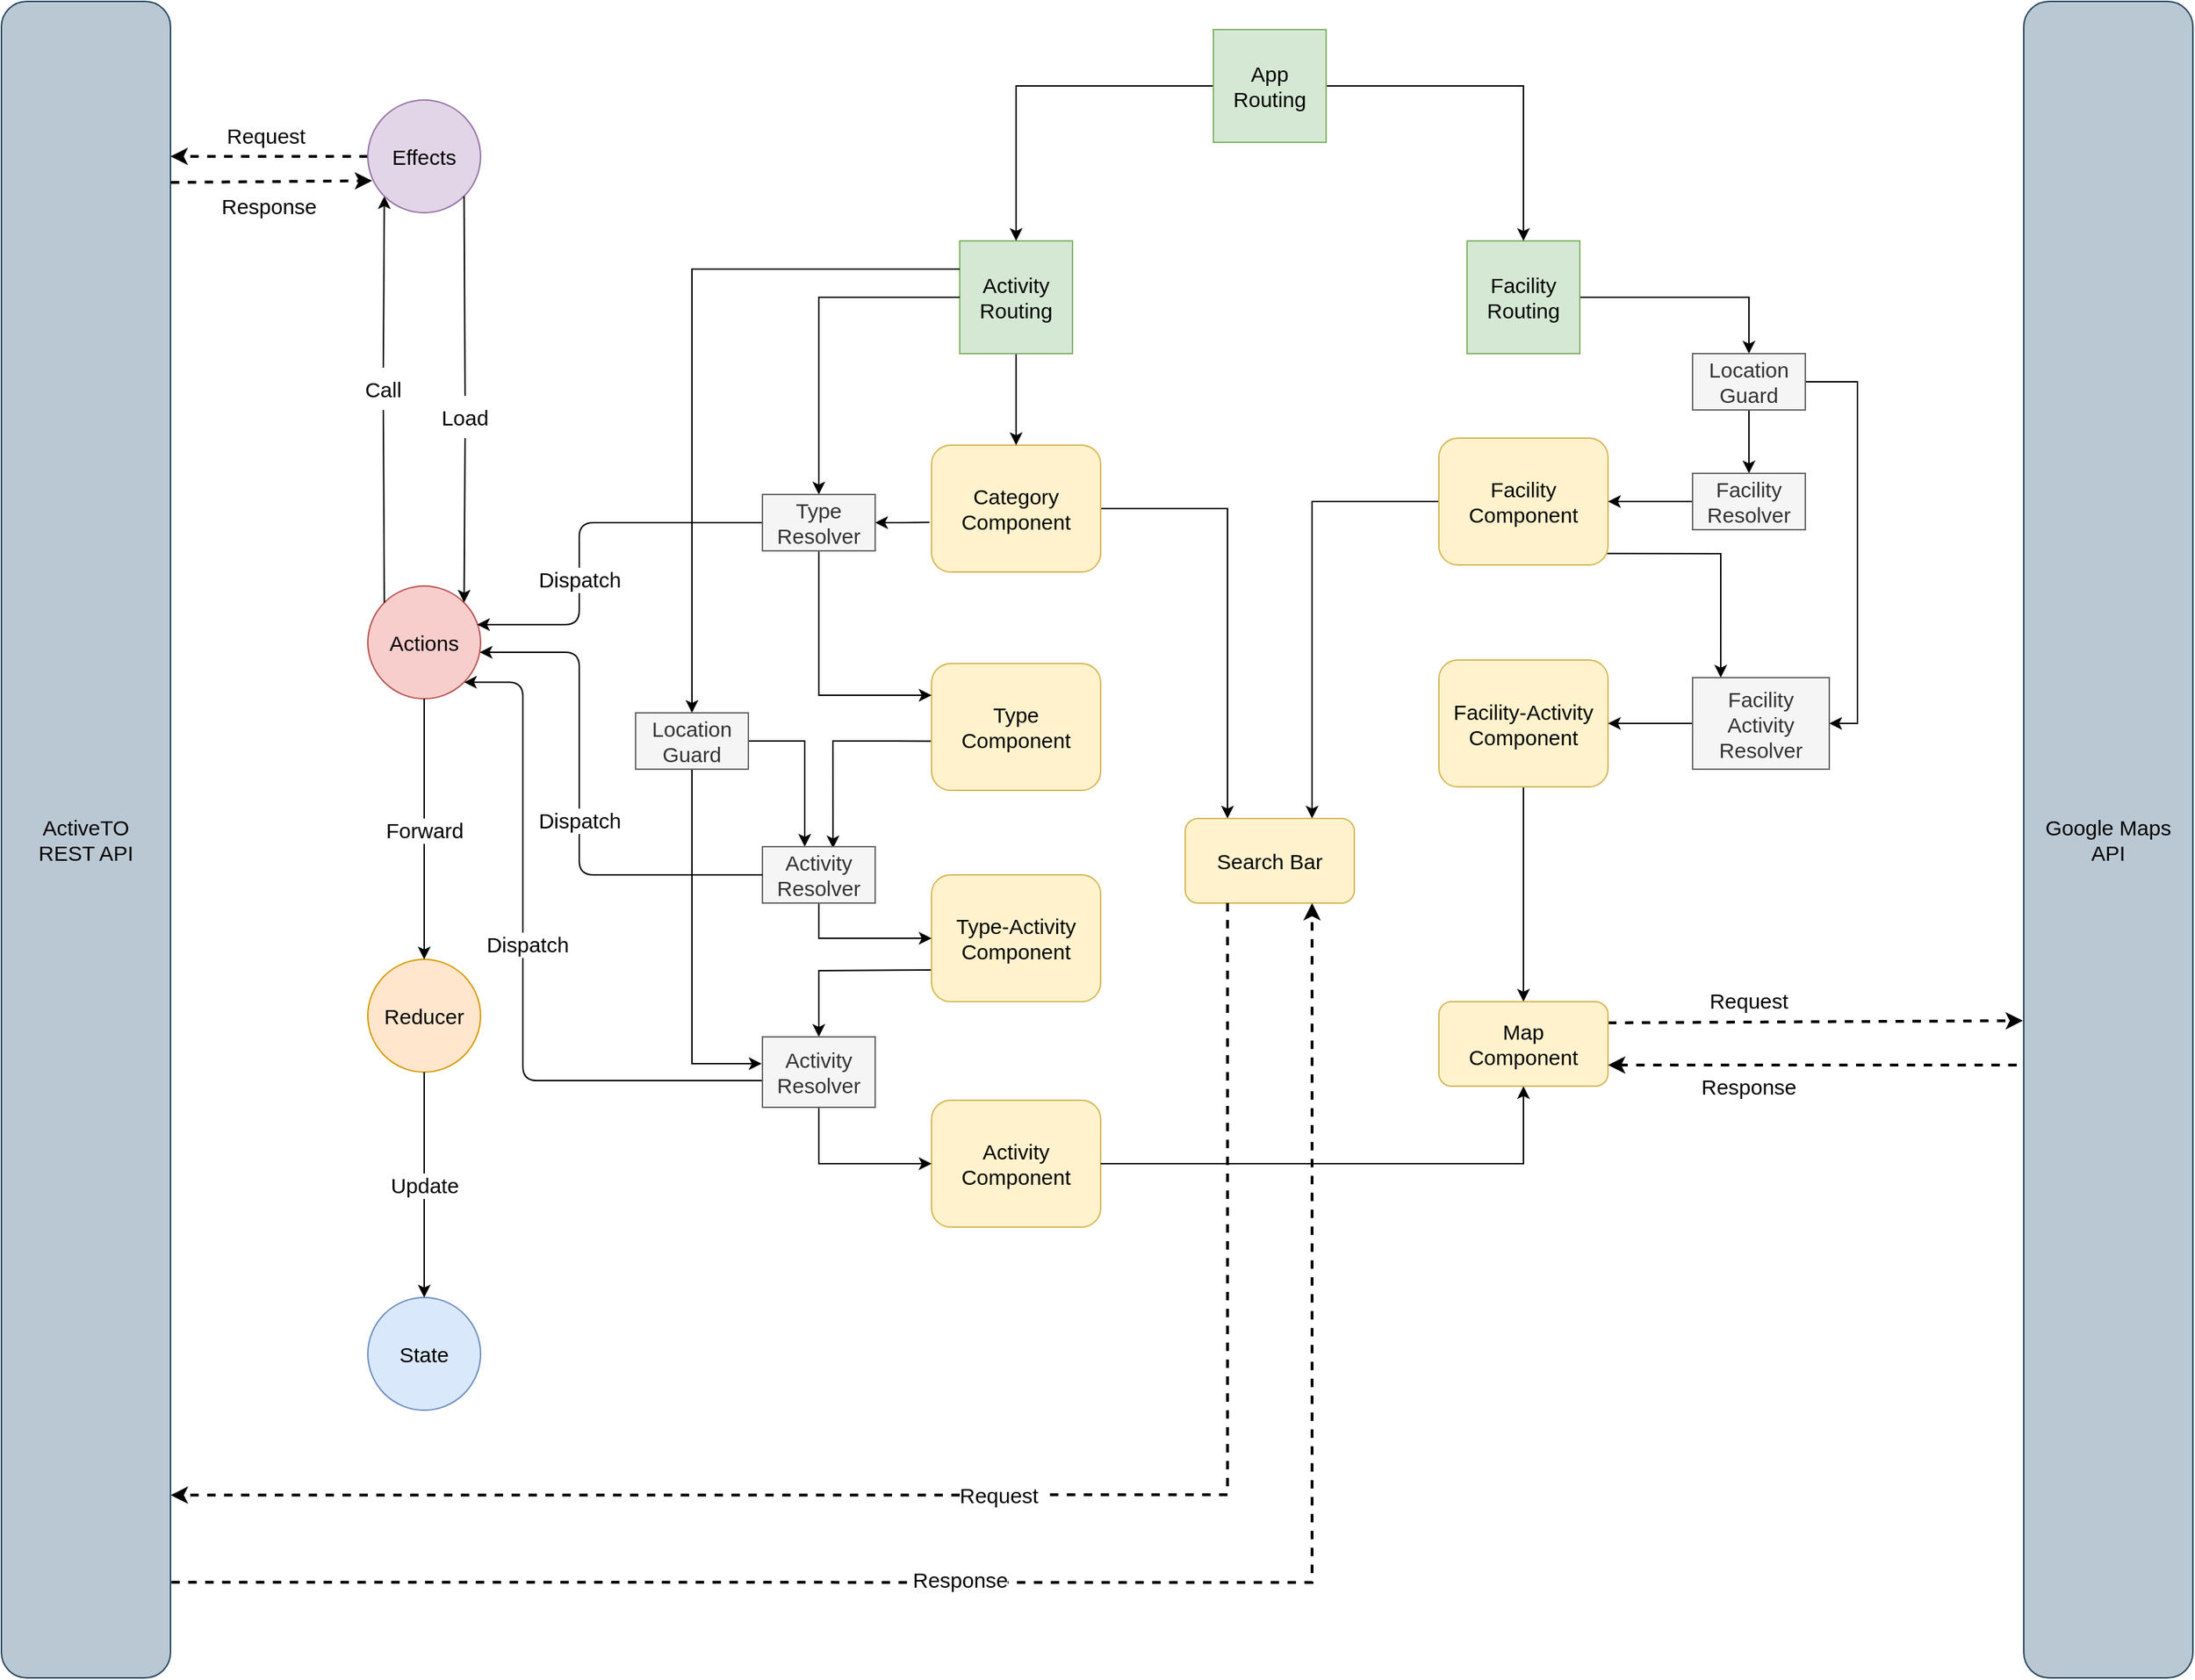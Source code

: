 <mxfile version="18.0.1" type="device" pages="3"><diagram id="7XLJ9xfKIe9r0QXzUQkc" name="Page-1"><mxGraphModel dx="1771" dy="1101" grid="1" gridSize="10" guides="1" tooltips="1" connect="1" arrows="1" fold="1" page="1" pageScale="1" pageWidth="850" pageHeight="1400" math="0" shadow="0"><root><mxCell id="0"/><mxCell id="1" parent="0"/><mxCell id="RwDi7RhF27u6HpsbYtF2-135" style="edgeStyle=none;rounded=0;orthogonalLoop=1;jettySize=auto;html=1;exitX=0.001;exitY=0.612;exitDx=0;exitDy=0;entryX=0.626;entryY=0.029;entryDx=0;entryDy=0;fontSize=15;strokeColor=#000000;strokeWidth=1;exitPerimeter=0;entryPerimeter=0;" parent="1" source="RwDi7RhF27u6HpsbYtF2-4" target="RwDi7RhF27u6HpsbYtF2-42" edge="1"><mxGeometry relative="1" as="geometry"><Array as="points"><mxPoint x="370" y="605"/></Array></mxGeometry></mxCell><mxCell id="RwDi7RhF27u6HpsbYtF2-4" value="Type &lt;br style=&quot;font-size: 15px;&quot;&gt;Component" style="rounded=1;whiteSpace=wrap;html=1;fillColor=#fff2cc;strokeColor=#d6b656;fontSize=15;" parent="1" vertex="1"><mxGeometry x="440" y="550" width="120" height="90" as="geometry"/></mxCell><mxCell id="RwDi7RhF27u6HpsbYtF2-5" value="Activity &lt;br style=&quot;font-size: 15px;&quot;&gt;Component" style="rounded=1;whiteSpace=wrap;html=1;fillColor=#fff2cc;strokeColor=#d6b656;fontSize=15;" parent="1" vertex="1"><mxGeometry x="440" y="860" width="120" height="90" as="geometry"/></mxCell><mxCell id="RwDi7RhF27u6HpsbYtF2-74" style="edgeStyle=orthogonalEdgeStyle;rounded=0;orthogonalLoop=1;jettySize=auto;html=1;exitX=1;exitY=0.5;exitDx=0;exitDy=0;entryX=0.5;entryY=1;entryDx=0;entryDy=0;fontSize=15;" parent="1" source="RwDi7RhF27u6HpsbYtF2-5" target="RwDi7RhF27u6HpsbYtF2-14" edge="1"><mxGeometry relative="1" as="geometry"/></mxCell><mxCell id="RwDi7RhF27u6HpsbYtF2-72" style="edgeStyle=orthogonalEdgeStyle;rounded=0;orthogonalLoop=1;jettySize=auto;html=1;exitX=1;exitY=0.5;exitDx=0;exitDy=0;entryX=0.25;entryY=0;entryDx=0;entryDy=0;fontSize=15;" parent="1" source="RwDi7RhF27u6HpsbYtF2-6" target="RwDi7RhF27u6HpsbYtF2-15" edge="1"><mxGeometry relative="1" as="geometry"><mxPoint x="670" y="610" as="targetPoint"/></mxGeometry></mxCell><mxCell id="RwDi7RhF27u6HpsbYtF2-136" style="edgeStyle=none;rounded=0;orthogonalLoop=1;jettySize=auto;html=1;exitX=-0.012;exitY=0.608;exitDx=0;exitDy=0;entryX=1;entryY=0.5;entryDx=0;entryDy=0;fontSize=15;strokeColor=#000000;strokeWidth=1;exitPerimeter=0;" parent="1" source="RwDi7RhF27u6HpsbYtF2-6" target="RwDi7RhF27u6HpsbYtF2-37" edge="1"><mxGeometry relative="1" as="geometry"><Array as="points"><mxPoint x="420" y="450"/></Array></mxGeometry></mxCell><mxCell id="RwDi7RhF27u6HpsbYtF2-6" value="Category &lt;br style=&quot;font-size: 15px;&quot;&gt;Component" style="rounded=1;whiteSpace=wrap;html=1;fillColor=#fff2cc;strokeColor=#d6b656;fontSize=15;" parent="1" vertex="1"><mxGeometry x="440" y="395" width="120" height="90" as="geometry"/></mxCell><mxCell id="RwDi7RhF27u6HpsbYtF2-79" style="edgeStyle=orthogonalEdgeStyle;rounded=0;orthogonalLoop=1;jettySize=auto;html=1;exitX=0;exitY=0.5;exitDx=0;exitDy=0;entryX=0.75;entryY=0;entryDx=0;entryDy=0;fontSize=15;" parent="1" source="RwDi7RhF27u6HpsbYtF2-7" target="RwDi7RhF27u6HpsbYtF2-15" edge="1"><mxGeometry relative="1" as="geometry"/></mxCell><mxCell id="RwDi7RhF27u6HpsbYtF2-137" style="edgeStyle=none;rounded=0;orthogonalLoop=1;jettySize=auto;html=1;exitX=0.981;exitY=0.91;exitDx=0;exitDy=0;entryX=0.206;entryY=0;entryDx=0;entryDy=0;fontSize=15;strokeColor=#000000;strokeWidth=1;exitPerimeter=0;entryPerimeter=0;" parent="1" source="RwDi7RhF27u6HpsbYtF2-7" target="RwDi7RhF27u6HpsbYtF2-45" edge="1"><mxGeometry relative="1" as="geometry"><Array as="points"><mxPoint x="1000" y="472"/></Array></mxGeometry></mxCell><mxCell id="RwDi7RhF27u6HpsbYtF2-7" value="Facility &lt;br style=&quot;font-size: 15px;&quot;&gt;Component" style="rounded=1;whiteSpace=wrap;html=1;fillColor=#fff2cc;strokeColor=#d6b656;fontSize=15;" parent="1" vertex="1"><mxGeometry x="800" y="390" width="120" height="90" as="geometry"/></mxCell><mxCell id="RwDi7RhF27u6HpsbYtF2-73" style="edgeStyle=orthogonalEdgeStyle;rounded=0;orthogonalLoop=1;jettySize=auto;html=1;exitX=0.5;exitY=1;exitDx=0;exitDy=0;entryX=0.5;entryY=0;entryDx=0;entryDy=0;fontSize=15;" parent="1" source="RwDi7RhF27u6HpsbYtF2-8" target="RwDi7RhF27u6HpsbYtF2-14" edge="1"><mxGeometry relative="1" as="geometry"/></mxCell><mxCell id="RwDi7RhF27u6HpsbYtF2-8" value="Facility-Activity Component" style="rounded=1;whiteSpace=wrap;html=1;fillColor=#fff2cc;strokeColor=#d6b656;fontSize=15;" parent="1" vertex="1"><mxGeometry x="800" y="547.5" width="120" height="90" as="geometry"/></mxCell><mxCell id="RwDi7RhF27u6HpsbYtF2-134" style="edgeStyle=none;rounded=0;orthogonalLoop=1;jettySize=auto;html=1;exitX=0;exitY=0.75;exitDx=0;exitDy=0;entryX=0.5;entryY=0;entryDx=0;entryDy=0;fontSize=15;strokeColor=#000000;strokeWidth=1;" parent="1" source="RwDi7RhF27u6HpsbYtF2-10" target="RwDi7RhF27u6HpsbYtF2-39" edge="1"><mxGeometry relative="1" as="geometry"><Array as="points"><mxPoint x="360" y="768"/></Array></mxGeometry></mxCell><mxCell id="RwDi7RhF27u6HpsbYtF2-10" value="Type-Activity Component" style="rounded=1;whiteSpace=wrap;html=1;fillColor=#fff2cc;strokeColor=#d6b656;fontSize=15;" parent="1" vertex="1"><mxGeometry x="440" y="700" width="120" height="90" as="geometry"/></mxCell><mxCell id="RwDi7RhF27u6HpsbYtF2-86" style="rounded=0;orthogonalLoop=1;jettySize=auto;html=1;exitX=1;exitY=0.25;exitDx=0;exitDy=0;strokeWidth=2;dashed=1;fillColor=#fff2cc;strokeColor=#000000;fontSize=15;entryX=-0.005;entryY=0.608;entryDx=0;entryDy=0;entryPerimeter=0;" parent="1" source="RwDi7RhF27u6HpsbYtF2-14" target="RwDi7RhF27u6HpsbYtF2-85" edge="1"><mxGeometry relative="1" as="geometry"><mxPoint x="1150" y="804" as="targetPoint"/></mxGeometry></mxCell><mxCell id="RwDi7RhF27u6HpsbYtF2-14" value="Map &lt;br style=&quot;font-size: 15px;&quot;&gt;Component" style="rounded=1;whiteSpace=wrap;html=1;fillColor=#fff2cc;strokeColor=#d6b656;fontSize=15;" parent="1" vertex="1"><mxGeometry x="800" y="790" width="120" height="60" as="geometry"/></mxCell><mxCell id="RwDi7RhF27u6HpsbYtF2-80" style="edgeStyle=orthogonalEdgeStyle;rounded=0;orthogonalLoop=1;jettySize=auto;html=1;dashed=1;strokeWidth=2;strokeColor=#000000;entryX=1.001;entryY=0.891;entryDx=0;entryDy=0;entryPerimeter=0;fontSize=15;startArrow=none;" parent="1" source="RwDi7RhF27u6HpsbYtF2-112" target="RwDi7RhF27u6HpsbYtF2-24" edge="1"><mxGeometry relative="1" as="geometry"><Array as="points"><mxPoint x="330" y="1140"/></Array></mxGeometry></mxCell><mxCell id="RwDi7RhF27u6HpsbYtF2-15" value="Search Bar" style="rounded=1;whiteSpace=wrap;html=1;fillColor=#fff2cc;strokeColor=#d6b656;fontSize=15;" parent="1" vertex="1"><mxGeometry x="620" y="660" width="120" height="60" as="geometry"/></mxCell><mxCell id="RwDi7RhF27u6HpsbYtF2-107" style="rounded=1;orthogonalLoop=1;jettySize=auto;html=1;exitX=0.5;exitY=0;exitDx=0;exitDy=0;entryX=0;entryY=1;entryDx=0;entryDy=0;strokeColor=#000000;strokeWidth=1;fontSize=15;startArrow=none;" parent="1" source="RwDi7RhF27u6HpsbYtF2-130" target="RwDi7RhF27u6HpsbYtF2-19" edge="1"><mxGeometry relative="1" as="geometry"/></mxCell><mxCell id="RwDi7RhF27u6HpsbYtF2-17" value="Actions" style="ellipse;whiteSpace=wrap;html=1;aspect=fixed;fillColor=#f8cecc;strokeColor=#b85450;fontSize=15;" parent="1" vertex="1"><mxGeometry x="40" y="495" width="80" height="80" as="geometry"/></mxCell><mxCell id="RwDi7RhF27u6HpsbYtF2-18" value="State" style="ellipse;whiteSpace=wrap;html=1;aspect=fixed;fillColor=#dae8fc;strokeColor=#6c8ebf;fontSize=15;" parent="1" vertex="1"><mxGeometry x="40" y="1000" width="80" height="80" as="geometry"/></mxCell><mxCell id="RwDi7RhF27u6HpsbYtF2-108" style="rounded=1;orthogonalLoop=1;jettySize=auto;html=1;exitX=0.5;exitY=1;exitDx=0;exitDy=0;entryX=1;entryY=0;entryDx=0;entryDy=0;strokeColor=#000000;strokeWidth=1;fontSize=15;startArrow=none;" parent="1" source="RwDi7RhF27u6HpsbYtF2-128" target="RwDi7RhF27u6HpsbYtF2-17" edge="1"><mxGeometry relative="1" as="geometry"/></mxCell><mxCell id="RwDi7RhF27u6HpsbYtF2-109" style="edgeStyle=orthogonalEdgeStyle;rounded=1;orthogonalLoop=1;jettySize=auto;html=1;exitX=0;exitY=0.5;exitDx=0;exitDy=0;strokeColor=#000000;strokeWidth=2;dashed=1;fontSize=15;" parent="1" source="RwDi7RhF27u6HpsbYtF2-19" edge="1"><mxGeometry relative="1" as="geometry"><mxPoint x="-100" y="190" as="targetPoint"/></mxGeometry></mxCell><mxCell id="RwDi7RhF27u6HpsbYtF2-19" value="Effects" style="ellipse;whiteSpace=wrap;html=1;aspect=fixed;fillColor=#e1d5e7;strokeColor=#9673a6;fontSize=15;" parent="1" vertex="1"><mxGeometry x="40" y="150" width="80" height="80" as="geometry"/></mxCell><mxCell id="RwDi7RhF27u6HpsbYtF2-20" value="Reducer" style="ellipse;whiteSpace=wrap;html=1;aspect=fixed;fillColor=#ffe6cc;strokeColor=#d79b00;fontSize=15;" parent="1" vertex="1"><mxGeometry x="40" y="760" width="80" height="80" as="geometry"/></mxCell><mxCell id="RwDi7RhF27u6HpsbYtF2-24" value="ActiveTO &lt;br style=&quot;font-size: 15px;&quot;&gt;REST API" style="rounded=1;whiteSpace=wrap;html=1;fillColor=#bac8d3;strokeColor=#23445d;fontSize=15;" parent="1" vertex="1"><mxGeometry x="-220" y="80" width="120" height="1190" as="geometry"/></mxCell><mxCell id="RwDi7RhF27u6HpsbYtF2-48" style="edgeStyle=orthogonalEdgeStyle;rounded=0;orthogonalLoop=1;jettySize=auto;html=1;exitX=0.5;exitY=1;exitDx=0;exitDy=0;fontSize=15;" parent="1" source="RwDi7RhF27u6HpsbYtF2-31" target="RwDi7RhF27u6HpsbYtF2-6" edge="1"><mxGeometry relative="1" as="geometry"/></mxCell><mxCell id="RwDi7RhF27u6HpsbYtF2-31" value="Activity Routing" style="whiteSpace=wrap;html=1;aspect=fixed;fillColor=#d5e8d4;strokeColor=#82b366;fontSize=15;" parent="1" vertex="1"><mxGeometry x="460" y="250" width="80" height="80" as="geometry"/></mxCell><mxCell id="RwDi7RhF27u6HpsbYtF2-64" style="edgeStyle=orthogonalEdgeStyle;rounded=0;orthogonalLoop=1;jettySize=auto;html=1;exitX=1;exitY=0.5;exitDx=0;exitDy=0;entryX=0.5;entryY=0;entryDx=0;entryDy=0;fontSize=15;" parent="1" source="RwDi7RhF27u6HpsbYtF2-32" target="RwDi7RhF27u6HpsbYtF2-43" edge="1"><mxGeometry relative="1" as="geometry"/></mxCell><mxCell id="RwDi7RhF27u6HpsbYtF2-32" value="Facility Routing" style="whiteSpace=wrap;html=1;aspect=fixed;fillColor=#d5e8d4;strokeColor=#82b366;fontSize=15;" parent="1" vertex="1"><mxGeometry x="820" y="250" width="80" height="80" as="geometry"/></mxCell><mxCell id="RwDi7RhF27u6HpsbYtF2-47" style="edgeStyle=orthogonalEdgeStyle;rounded=0;orthogonalLoop=1;jettySize=auto;html=1;exitX=0;exitY=0.5;exitDx=0;exitDy=0;fontSize=15;" parent="1" source="RwDi7RhF27u6HpsbYtF2-33" target="RwDi7RhF27u6HpsbYtF2-31" edge="1"><mxGeometry relative="1" as="geometry"/></mxCell><mxCell id="RwDi7RhF27u6HpsbYtF2-49" style="edgeStyle=orthogonalEdgeStyle;rounded=0;orthogonalLoop=1;jettySize=auto;html=1;exitX=0;exitY=0.5;exitDx=0;exitDy=0;entryX=0.5;entryY=0;entryDx=0;entryDy=0;fontSize=15;" parent="1" source="RwDi7RhF27u6HpsbYtF2-31" target="RwDi7RhF27u6HpsbYtF2-37" edge="1"><mxGeometry relative="1" as="geometry"/></mxCell><mxCell id="RwDi7RhF27u6HpsbYtF2-51" style="edgeStyle=orthogonalEdgeStyle;rounded=0;orthogonalLoop=1;jettySize=auto;html=1;exitX=0;exitY=0.25;exitDx=0;exitDy=0;entryX=0.5;entryY=0;entryDx=0;entryDy=0;fontSize=15;" parent="1" source="RwDi7RhF27u6HpsbYtF2-31" target="RwDi7RhF27u6HpsbYtF2-38" edge="1"><mxGeometry relative="1" as="geometry"/></mxCell><mxCell id="RwDi7RhF27u6HpsbYtF2-63" style="edgeStyle=orthogonalEdgeStyle;rounded=0;orthogonalLoop=1;jettySize=auto;html=1;exitX=1;exitY=0.5;exitDx=0;exitDy=0;entryX=0.5;entryY=0;entryDx=0;entryDy=0;fontSize=15;" parent="1" source="RwDi7RhF27u6HpsbYtF2-33" target="RwDi7RhF27u6HpsbYtF2-32" edge="1"><mxGeometry relative="1" as="geometry"/></mxCell><mxCell id="RwDi7RhF27u6HpsbYtF2-33" value="App Routing" style="whiteSpace=wrap;html=1;aspect=fixed;fillColor=#d5e8d4;strokeColor=#82b366;fontSize=15;" parent="1" vertex="1"><mxGeometry x="640" y="100" width="80" height="80" as="geometry"/></mxCell><mxCell id="RwDi7RhF27u6HpsbYtF2-50" style="edgeStyle=orthogonalEdgeStyle;rounded=0;orthogonalLoop=1;jettySize=auto;html=1;exitX=0.5;exitY=1;exitDx=0;exitDy=0;entryX=0;entryY=0.25;entryDx=0;entryDy=0;fontSize=15;" parent="1" source="RwDi7RhF27u6HpsbYtF2-37" target="RwDi7RhF27u6HpsbYtF2-4" edge="1"><mxGeometry relative="1" as="geometry"/></mxCell><mxCell id="RwDi7RhF27u6HpsbYtF2-88" style="edgeStyle=elbowEdgeStyle;rounded=1;orthogonalLoop=1;jettySize=auto;html=1;exitX=0;exitY=0.5;exitDx=0;exitDy=0;strokeColor=#000000;strokeWidth=1;entryX=0.969;entryY=0.342;entryDx=0;entryDy=0;entryPerimeter=0;fontSize=15;" parent="1" source="RwDi7RhF27u6HpsbYtF2-37" target="RwDi7RhF27u6HpsbYtF2-17" edge="1"><mxGeometry relative="1" as="geometry"><mxPoint x="120" y="520" as="targetPoint"/><Array as="points"><mxPoint x="190" y="480"/></Array></mxGeometry></mxCell><mxCell id="RwDi7RhF27u6HpsbYtF2-37" value="Type &lt;br style=&quot;font-size: 15px;&quot;&gt;Resolver" style="rounded=0;whiteSpace=wrap;html=1;fillColor=#f5f5f5;fontColor=#333333;strokeColor=#666666;fontSize=15;" parent="1" vertex="1"><mxGeometry x="320" y="430" width="80" height="40" as="geometry"/></mxCell><mxCell id="RwDi7RhF27u6HpsbYtF2-58" style="edgeStyle=orthogonalEdgeStyle;rounded=0;orthogonalLoop=1;jettySize=auto;html=1;exitX=0.5;exitY=1;exitDx=0;exitDy=0;entryX=-0.008;entryY=0.37;entryDx=0;entryDy=0;fontSize=15;entryPerimeter=0;" parent="1" source="RwDi7RhF27u6HpsbYtF2-38" target="RwDi7RhF27u6HpsbYtF2-39" edge="1"><mxGeometry relative="1" as="geometry"><Array as="points"><mxPoint x="270" y="834"/><mxPoint x="319" y="834"/></Array></mxGeometry></mxCell><mxCell id="RwDi7RhF27u6HpsbYtF2-138" style="edgeStyle=none;rounded=0;orthogonalLoop=1;jettySize=auto;html=1;entryX=0.375;entryY=0;entryDx=0;entryDy=0;entryPerimeter=0;fontSize=15;strokeColor=#000000;strokeWidth=1;" parent="1" source="RwDi7RhF27u6HpsbYtF2-38" target="RwDi7RhF27u6HpsbYtF2-42" edge="1"><mxGeometry relative="1" as="geometry"><Array as="points"><mxPoint x="350" y="605"/></Array></mxGeometry></mxCell><mxCell id="RwDi7RhF27u6HpsbYtF2-38" value="Location Guard" style="rounded=0;whiteSpace=wrap;html=1;fillColor=#f5f5f5;fontColor=#333333;strokeColor=#666666;fontSize=15;" parent="1" vertex="1"><mxGeometry x="230" y="585" width="80" height="40" as="geometry"/></mxCell><mxCell id="RwDi7RhF27u6HpsbYtF2-57" style="edgeStyle=orthogonalEdgeStyle;rounded=0;orthogonalLoop=1;jettySize=auto;html=1;exitX=0.5;exitY=1;exitDx=0;exitDy=0;entryX=0;entryY=0.5;entryDx=0;entryDy=0;fontSize=15;" parent="1" source="RwDi7RhF27u6HpsbYtF2-39" target="RwDi7RhF27u6HpsbYtF2-5" edge="1"><mxGeometry relative="1" as="geometry"/></mxCell><mxCell id="RwDi7RhF27u6HpsbYtF2-90" style="edgeStyle=elbowEdgeStyle;orthogonalLoop=1;jettySize=auto;html=1;exitX=0.001;exitY=0.621;exitDx=0;exitDy=0;strokeColor=#000000;strokeWidth=1;entryX=1;entryY=1;entryDx=0;entryDy=0;rounded=1;fontSize=15;exitPerimeter=0;" parent="1" source="RwDi7RhF27u6HpsbYtF2-39" target="RwDi7RhF27u6HpsbYtF2-17" edge="1"><mxGeometry relative="1" as="geometry"><mxPoint x="170" y="550" as="targetPoint"/><Array as="points"><mxPoint x="150" y="710"/></Array></mxGeometry></mxCell><mxCell id="RwDi7RhF27u6HpsbYtF2-39" value="Activity Resolver" style="rounded=0;whiteSpace=wrap;html=1;fillColor=#f5f5f5;fontColor=#333333;strokeColor=#666666;fontSize=15;" parent="1" vertex="1"><mxGeometry x="320" y="815" width="80" height="50" as="geometry"/></mxCell><mxCell id="RwDi7RhF27u6HpsbYtF2-53" style="edgeStyle=orthogonalEdgeStyle;rounded=0;orthogonalLoop=1;jettySize=auto;html=1;exitX=0.5;exitY=1;exitDx=0;exitDy=0;entryX=0;entryY=0.5;entryDx=0;entryDy=0;fontSize=15;" parent="1" source="RwDi7RhF27u6HpsbYtF2-42" target="RwDi7RhF27u6HpsbYtF2-10" edge="1"><mxGeometry relative="1" as="geometry"/></mxCell><mxCell id="RwDi7RhF27u6HpsbYtF2-42" value="Activity Resolver" style="rounded=0;whiteSpace=wrap;html=1;fillColor=#f5f5f5;fontColor=#333333;strokeColor=#666666;fontSize=15;" parent="1" vertex="1"><mxGeometry x="320" y="680" width="80" height="40" as="geometry"/></mxCell><mxCell id="RwDi7RhF27u6HpsbYtF2-65" style="edgeStyle=orthogonalEdgeStyle;rounded=0;orthogonalLoop=1;jettySize=auto;html=1;exitX=0.5;exitY=1;exitDx=0;exitDy=0;entryX=0.5;entryY=0;entryDx=0;entryDy=0;fontSize=15;" parent="1" source="RwDi7RhF27u6HpsbYtF2-43" target="RwDi7RhF27u6HpsbYtF2-44" edge="1"><mxGeometry relative="1" as="geometry"/></mxCell><mxCell id="RwDi7RhF27u6HpsbYtF2-68" style="edgeStyle=orthogonalEdgeStyle;rounded=0;orthogonalLoop=1;jettySize=auto;html=1;exitX=1;exitY=0.5;exitDx=0;exitDy=0;entryX=1;entryY=0.5;entryDx=0;entryDy=0;fontSize=15;" parent="1" source="RwDi7RhF27u6HpsbYtF2-43" target="RwDi7RhF27u6HpsbYtF2-45" edge="1"><mxGeometry relative="1" as="geometry"/></mxCell><mxCell id="RwDi7RhF27u6HpsbYtF2-43" value="Location Guard" style="rounded=0;whiteSpace=wrap;html=1;fillColor=#f5f5f5;fontColor=#333333;strokeColor=#666666;fontSize=15;" parent="1" vertex="1"><mxGeometry x="980" y="330" width="80" height="40" as="geometry"/></mxCell><mxCell id="RwDi7RhF27u6HpsbYtF2-66" style="edgeStyle=orthogonalEdgeStyle;rounded=0;orthogonalLoop=1;jettySize=auto;html=1;exitX=0;exitY=0.5;exitDx=0;exitDy=0;entryX=1;entryY=0.5;entryDx=0;entryDy=0;fontSize=15;" parent="1" source="RwDi7RhF27u6HpsbYtF2-44" target="RwDi7RhF27u6HpsbYtF2-7" edge="1"><mxGeometry relative="1" as="geometry"/></mxCell><mxCell id="RwDi7RhF27u6HpsbYtF2-44" value="Facility&lt;br style=&quot;font-size: 15px;&quot;&gt;Resolver" style="rounded=0;whiteSpace=wrap;html=1;fillColor=#f5f5f5;fontColor=#333333;strokeColor=#666666;fontSize=15;" parent="1" vertex="1"><mxGeometry x="980" y="415" width="80" height="40" as="geometry"/></mxCell><mxCell id="RwDi7RhF27u6HpsbYtF2-69" style="edgeStyle=orthogonalEdgeStyle;rounded=0;orthogonalLoop=1;jettySize=auto;html=1;exitX=0;exitY=0.5;exitDx=0;exitDy=0;fontSize=15;" parent="1" source="RwDi7RhF27u6HpsbYtF2-45" target="RwDi7RhF27u6HpsbYtF2-8" edge="1"><mxGeometry relative="1" as="geometry"/></mxCell><mxCell id="RwDi7RhF27u6HpsbYtF2-45" value="Facility Activity&lt;br style=&quot;font-size: 15px;&quot;&gt;Resolver" style="rounded=0;whiteSpace=wrap;html=1;fillColor=#f5f5f5;fontColor=#333333;strokeColor=#666666;fontSize=15;" parent="1" vertex="1"><mxGeometry x="980" y="560" width="97" height="65" as="geometry"/></mxCell><mxCell id="RwDi7RhF27u6HpsbYtF2-87" style="edgeStyle=elbowEdgeStyle;rounded=0;orthogonalLoop=1;jettySize=auto;html=1;entryX=1;entryY=0.75;entryDx=0;entryDy=0;strokeWidth=2;strokeColor=#000000;dashed=1;fontSize=15;" parent="1" target="RwDi7RhF27u6HpsbYtF2-14" edge="1"><mxGeometry relative="1" as="geometry"><mxPoint x="1210" y="835" as="sourcePoint"/><Array as="points"/></mxGeometry></mxCell><mxCell id="RwDi7RhF27u6HpsbYtF2-85" value="Google Maps&lt;br style=&quot;font-size: 15px;&quot;&gt;API" style="rounded=1;whiteSpace=wrap;html=1;strokeWidth=1;fillColor=#bac8d3;strokeColor=#23445d;fontSize=15;" parent="1" vertex="1"><mxGeometry x="1215" y="80" width="120" height="1190" as="geometry"/></mxCell><mxCell id="RwDi7RhF27u6HpsbYtF2-97" value="" style="endArrow=classic;html=1;rounded=1;strokeColor=#000000;strokeWidth=1;exitX=0;exitY=0.5;exitDx=0;exitDy=0;edgeStyle=orthogonalEdgeStyle;fontSize=15;" parent="1" source="RwDi7RhF27u6HpsbYtF2-42" target="RwDi7RhF27u6HpsbYtF2-17" edge="1"><mxGeometry relative="1" as="geometry"><mxPoint x="310" y="620" as="sourcePoint"/><mxPoint x="410" y="620" as="targetPoint"/><Array as="points"><mxPoint x="190" y="700"/><mxPoint x="190" y="542"/></Array></mxGeometry></mxCell><mxCell id="RwDi7RhF27u6HpsbYtF2-98" value="Dispatch" style="edgeLabel;resizable=0;html=1;align=center;verticalAlign=middle;strokeWidth=1;fontSize=15;" parent="RwDi7RhF27u6HpsbYtF2-97" connectable="0" vertex="1"><mxGeometry relative="1" as="geometry"><mxPoint y="10" as="offset"/></mxGeometry></mxCell><mxCell id="RwDi7RhF27u6HpsbYtF2-99" value="Dispatch" style="edgeLabel;resizable=0;html=1;align=center;verticalAlign=middle;strokeWidth=1;fontSize=15;" parent="1" connectable="0" vertex="1"><mxGeometry x="200" y="700" as="geometry"><mxPoint x="-47" y="49" as="offset"/></mxGeometry></mxCell><mxCell id="RwDi7RhF27u6HpsbYtF2-100" value="Dispatch" style="edgeLabel;resizable=0;html=1;align=center;verticalAlign=middle;strokeWidth=1;fontSize=15;" parent="1" connectable="0" vertex="1"><mxGeometry x="190" y="490" as="geometry"/></mxCell><mxCell id="RwDi7RhF27u6HpsbYtF2-103" value="" style="endArrow=classic;html=1;rounded=1;strokeColor=#000000;strokeWidth=1;exitX=0.5;exitY=1;exitDx=0;exitDy=0;entryX=0.5;entryY=0;entryDx=0;entryDy=0;fontSize=15;" parent="1" source="RwDi7RhF27u6HpsbYtF2-20" target="RwDi7RhF27u6HpsbYtF2-18" edge="1"><mxGeometry relative="1" as="geometry"><mxPoint x="440" y="460" as="sourcePoint"/><mxPoint x="540" y="460" as="targetPoint"/></mxGeometry></mxCell><mxCell id="RwDi7RhF27u6HpsbYtF2-104" value="Update" style="edgeLabel;resizable=0;html=1;align=center;verticalAlign=middle;strokeWidth=1;fontSize=15;" parent="RwDi7RhF27u6HpsbYtF2-103" connectable="0" vertex="1"><mxGeometry relative="1" as="geometry"/></mxCell><mxCell id="RwDi7RhF27u6HpsbYtF2-105" value="" style="endArrow=classic;html=1;rounded=1;strokeColor=#000000;strokeWidth=1;exitX=0.5;exitY=1;exitDx=0;exitDy=0;entryX=0.5;entryY=0;entryDx=0;entryDy=0;fontSize=15;" parent="1" source="RwDi7RhF27u6HpsbYtF2-17" target="RwDi7RhF27u6HpsbYtF2-20" edge="1"><mxGeometry relative="1" as="geometry"><mxPoint x="130" y="650" as="sourcePoint"/><mxPoint x="230" y="650" as="targetPoint"/></mxGeometry></mxCell><mxCell id="RwDi7RhF27u6HpsbYtF2-106" value="Forward" style="edgeLabel;resizable=0;html=1;align=center;verticalAlign=middle;strokeWidth=1;fontSize=15;" parent="RwDi7RhF27u6HpsbYtF2-105" connectable="0" vertex="1"><mxGeometry relative="1" as="geometry"/></mxCell><mxCell id="RwDi7RhF27u6HpsbYtF2-110" value="" style="endArrow=classic;html=1;rounded=1;strokeColor=#000000;strokeWidth=2;dashed=1;entryX=0.038;entryY=0.716;entryDx=0;entryDy=0;entryPerimeter=0;fontSize=15;exitX=1.002;exitY=0.108;exitDx=0;exitDy=0;exitPerimeter=0;" parent="1" source="RwDi7RhF27u6HpsbYtF2-24" target="RwDi7RhF27u6HpsbYtF2-19" edge="1"><mxGeometry width="50" height="50" relative="1" as="geometry"><mxPoint x="-90" y="207" as="sourcePoint"/><mxPoint x="-20" y="138" as="targetPoint"/></mxGeometry></mxCell><mxCell id="RwDi7RhF27u6HpsbYtF2-112" value="Request&amp;nbsp;" style="text;html=1;strokeColor=none;fillColor=none;align=center;verticalAlign=middle;whiteSpace=wrap;rounded=0;shadow=0;glass=0;sketch=0;fontSize=15;" parent="1" vertex="1"><mxGeometry x="460" y="1125" width="60" height="30" as="geometry"/></mxCell><mxCell id="RwDi7RhF27u6HpsbYtF2-113" value="" style="edgeStyle=elbowEdgeStyle;rounded=0;orthogonalLoop=1;jettySize=auto;html=1;exitX=0.25;exitY=1;exitDx=0;exitDy=0;dashed=1;strokeWidth=2;strokeColor=#000000;fontSize=15;endArrow=none;entryX=1;entryY=0.5;entryDx=0;entryDy=0;" parent="1" source="RwDi7RhF27u6HpsbYtF2-15" target="RwDi7RhF27u6HpsbYtF2-112" edge="1"><mxGeometry relative="1" as="geometry"><mxPoint x="650" y="720" as="sourcePoint"/><mxPoint x="-61.32" y="1140.31" as="targetPoint"/><Array as="points"><mxPoint x="650" y="1020"/></Array></mxGeometry></mxCell><mxCell id="RwDi7RhF27u6HpsbYtF2-122" value="" style="endArrow=classic;html=1;rounded=0;dashed=1;fontSize=15;strokeColor=#000000;strokeWidth=2;entryX=0.75;entryY=1;entryDx=0;entryDy=0;exitX=1.005;exitY=0.943;exitDx=0;exitDy=0;exitPerimeter=0;edgeStyle=orthogonalEdgeStyle;" parent="1" source="RwDi7RhF27u6HpsbYtF2-24" target="RwDi7RhF27u6HpsbYtF2-15" edge="1"><mxGeometry relative="1" as="geometry"><mxPoint x="440" y="1200" as="sourcePoint"/><mxPoint x="540" y="1200" as="targetPoint"/><Array as="points"><mxPoint x="710" y="1202"/></Array></mxGeometry></mxCell><mxCell id="RwDi7RhF27u6HpsbYtF2-123" value="Response" style="edgeLabel;resizable=0;html=1;align=center;verticalAlign=middle;rounded=1;shadow=0;glass=0;sketch=0;fontSize=15;strokeWidth=1;" parent="RwDi7RhF27u6HpsbYtF2-122" connectable="0" vertex="1"><mxGeometry relative="1" as="geometry"><mxPoint x="-87" y="-2" as="offset"/></mxGeometry></mxCell><mxCell id="RwDi7RhF27u6HpsbYtF2-124" value="Request&amp;nbsp;" style="text;html=1;strokeColor=none;fillColor=none;align=center;verticalAlign=middle;whiteSpace=wrap;rounded=0;shadow=0;glass=0;sketch=0;fontSize=15;" parent="1" vertex="1"><mxGeometry x="-60" y="160" width="60" height="30" as="geometry"/></mxCell><mxCell id="RwDi7RhF27u6HpsbYtF2-125" value="Response" style="text;html=1;strokeColor=none;fillColor=none;align=center;verticalAlign=middle;whiteSpace=wrap;rounded=0;shadow=0;glass=0;sketch=0;fontSize=15;" parent="1" vertex="1"><mxGeometry x="-60" y="210" width="60" height="30" as="geometry"/></mxCell><mxCell id="RwDi7RhF27u6HpsbYtF2-126" value="Request" style="text;html=1;strokeColor=none;fillColor=none;align=center;verticalAlign=middle;whiteSpace=wrap;rounded=0;shadow=0;glass=0;sketch=0;fontSize=15;" parent="1" vertex="1"><mxGeometry x="990" y="774" width="60" height="30" as="geometry"/></mxCell><mxCell id="RwDi7RhF27u6HpsbYtF2-127" value="Response" style="text;html=1;strokeColor=none;fillColor=none;align=center;verticalAlign=middle;whiteSpace=wrap;rounded=0;shadow=0;glass=0;sketch=0;fontSize=15;" parent="1" vertex="1"><mxGeometry x="990" y="835" width="60" height="30" as="geometry"/></mxCell><mxCell id="RwDi7RhF27u6HpsbYtF2-128" value="Load" style="text;html=1;strokeColor=none;fillColor=none;align=center;verticalAlign=middle;whiteSpace=wrap;rounded=0;shadow=0;glass=0;sketch=0;fontSize=15;" parent="1" vertex="1"><mxGeometry x="79" y="360" width="60" height="30" as="geometry"/></mxCell><mxCell id="RwDi7RhF27u6HpsbYtF2-129" value="" style="rounded=1;orthogonalLoop=1;jettySize=auto;html=1;exitX=1;exitY=1;exitDx=0;exitDy=0;entryX=0.5;entryY=0;entryDx=0;entryDy=0;strokeColor=#000000;strokeWidth=1;fontSize=15;endArrow=none;" parent="1" source="RwDi7RhF27u6HpsbYtF2-19" target="RwDi7RhF27u6HpsbYtF2-128" edge="1"><mxGeometry relative="1" as="geometry"><mxPoint x="108.284" y="158.284" as="sourcePoint"/><mxPoint x="108.284" y="506.716" as="targetPoint"/></mxGeometry></mxCell><mxCell id="RwDi7RhF27u6HpsbYtF2-130" value="Call" style="text;html=1;strokeColor=none;fillColor=none;align=center;verticalAlign=middle;whiteSpace=wrap;rounded=0;shadow=0;glass=0;sketch=0;fontSize=15;" parent="1" vertex="1"><mxGeometry x="21" y="340" width="60" height="30" as="geometry"/></mxCell><mxCell id="RwDi7RhF27u6HpsbYtF2-131" value="" style="rounded=1;orthogonalLoop=1;jettySize=auto;html=1;exitX=0;exitY=0;exitDx=0;exitDy=0;entryX=0.5;entryY=1;entryDx=0;entryDy=0;strokeColor=#000000;strokeWidth=1;fontSize=15;endArrow=none;" parent="1" source="RwDi7RhF27u6HpsbYtF2-17" target="RwDi7RhF27u6HpsbYtF2-130" edge="1"><mxGeometry relative="1" as="geometry"><mxPoint x="51.716" y="506.716" as="sourcePoint"/><mxPoint x="51.716" y="158.284" as="targetPoint"/></mxGeometry></mxCell></root></mxGraphModel></diagram><diagram id="7_JEyHWnLhCtLYebP_8L" name="Page-2"><mxGraphModel dx="921" dy="1101" grid="1" gridSize="10" guides="1" tooltips="1" connect="1" arrows="1" fold="1" page="1" pageScale="1" pageWidth="850" pageHeight="1400" math="0" shadow="0"><root><mxCell id="0"/><mxCell id="1" parent="0"/><mxCell id="rSULaqSe-JbEm_dmPr3n-1" value="MySQL ORM" style="shape=cylinder3;whiteSpace=wrap;html=1;boundedLbl=1;backgroundOutline=1;size=15;rounded=1;shadow=0;glass=0;sketch=0;fontSize=15;strokeWidth=1;fillColor=#e1d5e7;strokeColor=#9673a6;" parent="1" vertex="1"><mxGeometry x="530" y="320" width="60" height="80" as="geometry"/></mxCell><mxCell id="rSULaqSe-JbEm_dmPr3n-2" value="Toronto Opendata API" style="rounded=1;whiteSpace=wrap;html=1;shadow=0;glass=0;sketch=0;fontSize=15;strokeWidth=1;fillColor=#fad7ac;strokeColor=#b46504;" parent="1" vertex="1"><mxGeometry x="50" y="330" width="120" height="60" as="geometry"/></mxCell><mxCell id="rSULaqSe-JbEm_dmPr3n-3" value="Python Data Processor" style="rounded=1;whiteSpace=wrap;html=1;shadow=0;glass=0;sketch=0;fontSize=15;strokeWidth=1;fillColor=#b1ddf0;strokeColor=#10739e;" parent="1" vertex="1"><mxGeometry x="300" y="330" width="120" height="60" as="geometry"/></mxCell><mxCell id="rSULaqSe-JbEm_dmPr3n-4" value="REST API" style="rounded=1;whiteSpace=wrap;html=1;shadow=0;glass=0;sketch=0;fontSize=15;strokeWidth=1;fillColor=#d5e8d4;strokeColor=#82b366;" parent="1" vertex="1"><mxGeometry x="690" y="330" width="120" height="60" as="geometry"/></mxCell><mxCell id="rSULaqSe-JbEm_dmPr3n-5" value="" style="endArrow=classic;html=1;rounded=0;fontSize=15;strokeColor=#000000;strokeWidth=1;dashed=1;entryX=0;entryY=0.5;entryDx=0;entryDy=0;" parent="1" target="rSULaqSe-JbEm_dmPr3n-3" edge="1"><mxGeometry relative="1" as="geometry"><mxPoint x="170" y="359.5" as="sourcePoint"/><mxPoint x="270" y="359.5" as="targetPoint"/></mxGeometry></mxCell><mxCell id="rSULaqSe-JbEm_dmPr3n-6" value="Response" style="edgeLabel;resizable=0;html=1;align=center;verticalAlign=middle;rounded=1;shadow=0;glass=0;sketch=0;fontSize=15;strokeWidth=1;" parent="rSULaqSe-JbEm_dmPr3n-5" connectable="0" vertex="1"><mxGeometry relative="1" as="geometry"/></mxCell><mxCell id="rSULaqSe-JbEm_dmPr3n-7" value="" style="endArrow=classic;html=1;rounded=0;fontSize=15;strokeColor=#000000;strokeWidth=1;entryX=1;entryY=0.75;entryDx=0;entryDy=0;exitX=0;exitY=0.75;exitDx=0;exitDy=0;dashed=1;" parent="1" source="rSULaqSe-JbEm_dmPr3n-3" target="rSULaqSe-JbEm_dmPr3n-2" edge="1"><mxGeometry relative="1" as="geometry"><mxPoint x="370" y="320" as="sourcePoint"/><mxPoint x="470" y="320" as="targetPoint"/></mxGeometry></mxCell><mxCell id="rSULaqSe-JbEm_dmPr3n-8" value="Request" style="edgeLabel;resizable=0;html=1;align=center;verticalAlign=middle;rounded=1;shadow=0;glass=0;sketch=0;fontSize=15;strokeWidth=1;" parent="rSULaqSe-JbEm_dmPr3n-7" connectable="0" vertex="1"><mxGeometry relative="1" as="geometry"/></mxCell><mxCell id="rSULaqSe-JbEm_dmPr3n-9" value="" style="endArrow=classic;html=1;rounded=0;fontSize=15;strokeColor=#000000;strokeWidth=1;entryX=0;entryY=0.5;entryDx=0;entryDy=0;entryPerimeter=0;" parent="1" edge="1"><mxGeometry relative="1" as="geometry"><mxPoint x="420" y="363.5" as="sourcePoint"/><mxPoint x="530" y="364.0" as="targetPoint"/></mxGeometry></mxCell><mxCell id="rSULaqSe-JbEm_dmPr3n-10" value="Update" style="edgeLabel;resizable=0;html=1;align=center;verticalAlign=middle;rounded=1;shadow=0;glass=0;sketch=0;fontSize=15;strokeWidth=1;" parent="rSULaqSe-JbEm_dmPr3n-9" connectable="0" vertex="1"><mxGeometry relative="1" as="geometry"/></mxCell><mxCell id="rSULaqSe-JbEm_dmPr3n-11" value="" style="endArrow=classic;html=1;rounded=0;fontSize=15;strokeColor=#000000;strokeWidth=1;" parent="1" edge="1"><mxGeometry relative="1" as="geometry"><mxPoint x="590" y="363.5" as="sourcePoint"/><mxPoint x="690" y="363.5" as="targetPoint"/></mxGeometry></mxCell><mxCell id="rSULaqSe-JbEm_dmPr3n-12" value="Retrieve" style="edgeLabel;resizable=0;html=1;align=center;verticalAlign=middle;rounded=1;shadow=0;glass=0;sketch=0;fontSize=15;strokeWidth=1;" parent="rSULaqSe-JbEm_dmPr3n-11" connectable="0" vertex="1"><mxGeometry relative="1" as="geometry"/></mxCell></root></mxGraphModel></diagram><diagram id="NHfbCvKIocP0ZLfL2BUu" name="Page-3"><mxGraphModel dx="2191" dy="2002" grid="1" gridSize="10" guides="1" tooltips="1" connect="1" arrows="1" fold="1" page="1" pageScale="1" pageWidth="850" pageHeight="1400" math="0" shadow="0"><root><mxCell id="0"/><mxCell id="1" parent="0"/><mxCell id="GoPEtruld9SZEKGPlAU0-88" value="" style="rounded=1;whiteSpace=wrap;html=1;shadow=0;glass=0;labelBackgroundColor=none;sketch=0;fontSize=13;strokeWidth=1;fillColor=#fff2cc;strokeColor=#d6b656;fontFamily=Helvetica;" parent="1" vertex="1"><mxGeometry x="240" y="865" width="1520" height="155" as="geometry"/></mxCell><mxCell id="GoPEtruld9SZEKGPlAU0-1" value="&lt;font style=&quot;font-size: 22px;&quot;&gt;MySQL&lt;br style=&quot;&quot;&gt;ORM&lt;/font&gt;" style="shape=cylinder3;whiteSpace=wrap;html=1;boundedLbl=1;backgroundOutline=1;size=15;rounded=1;shadow=0;glass=0;sketch=0;fontSize=13;strokeWidth=1;fillColor=#f5f5f5;strokeColor=#666666;fontColor=#333333;fontFamily=Helvetica;" parent="1" vertex="1"><mxGeometry x="794" y="1160" width="360" height="180" as="geometry"/></mxCell><mxCell id="GoPEtruld9SZEKGPlAU0-79" value="&lt;p style=&quot;margin: 4px 0px 0px; text-align: center; font-size: 13px;&quot;&gt;&lt;i style=&quot;font-size: 13px;&quot;&gt;&amp;lt;&amp;lt;JpaRepository&amp;gt;&amp;gt;&lt;/i&gt;&lt;br style=&quot;font-size: 13px;&quot;&gt;&lt;b style=&quot;font-size: 13px;&quot;&gt;CategoryRepository&lt;/b&gt;&lt;/p&gt;&lt;hr style=&quot;font-size: 13px;&quot;&gt;&lt;p style=&quot;margin: 0px 0px 0px 4px; font-size: 13px;&quot;&gt;&lt;/p&gt;&lt;p style=&quot;margin: 0px 0px 0px 4px; font-size: 13px;&quot;&gt;+&amp;nbsp;&lt;span style=&quot;font-size: 13px;&quot;&gt;findAllByCityId&lt;/span&gt;&lt;span style=&quot;background-color: initial; font-size: 13px;&quot;&gt;(Long):Category&lt;/span&gt;&lt;/p&gt;" style="verticalAlign=top;align=left;overflow=fill;fontSize=13;fontFamily=Helvetica;html=1;rounded=1;shadow=0;glass=0;sketch=0;strokeWidth=1;fillColor=default;" parent="1" vertex="1"><mxGeometry x="287" y="890" width="200" height="85" as="geometry"/></mxCell><mxCell id="GoPEtruld9SZEKGPlAU0-80" value="&lt;p style=&quot;margin: 4px 0px 0px; text-align: center; font-size: 13px;&quot;&gt;&lt;i style=&quot;font-size: 13px;&quot;&gt;&amp;lt;&amp;lt;JpaRepository&amp;gt;&amp;gt;&lt;/i&gt;&lt;br style=&quot;font-size: 13px;&quot;&gt;&lt;b style=&quot;font-size: 13px;&quot;&gt;TypeRepository&lt;/b&gt;&lt;/p&gt;&lt;hr style=&quot;font-size: 13px;&quot;&gt;&lt;p style=&quot;margin: 0px 0px 0px 4px; font-size: 13px;&quot;&gt;&lt;/p&gt;&lt;p style=&quot;margin: 0px 0px 0px 4px; font-size: 13px;&quot;&gt;+&amp;nbsp;&lt;span style=&quot;font-size: 13px;&quot;&gt;findAllByCategoryCityId(Long)&lt;/span&gt;:Type&lt;/p&gt;" style="verticalAlign=top;align=left;overflow=fill;fontSize=13;fontFamily=Helvetica;html=1;rounded=1;shadow=0;glass=0;labelBackgroundColor=none;sketch=0;fontColor=#000000;strokeWidth=1;fillColor=default;" parent="1" vertex="1"><mxGeometry x="560" y="890" width="230" height="90" as="geometry"/></mxCell><mxCell id="GoPEtruld9SZEKGPlAU0-81" value="&lt;p style=&quot;margin: 4px 0px 0px; text-align: center; font-size: 13px;&quot;&gt;&lt;font style=&quot;font-size: 13px;&quot;&gt;&lt;i style=&quot;font-size: 13px;&quot;&gt;&amp;lt;&amp;lt;JpaRepository&amp;gt;&amp;gt;&lt;/i&gt;&lt;br style=&quot;font-size: 13px;&quot;&gt;&lt;b style=&quot;font-size: 13px;&quot;&gt;AvailabilityRepository&lt;/b&gt;&lt;/font&gt;&lt;/p&gt;&lt;hr style=&quot;font-size: 13px;&quot;&gt;&lt;p style=&quot;margin: 0px 0px 0px 4px; font-size: 13px;&quot;&gt;&lt;font style=&quot;font-size: 13px;&quot;&gt;+&amp;nbsp;&lt;span style=&quot;font-size: 13px;&quot;&gt;findAllByStartTimeAfterAndEndTimeBefore&lt;/span&gt;&lt;/font&gt;&lt;/p&gt;&lt;p style=&quot;margin: 0px 0px 0px 4px; font-size: 13px;&quot;&gt;&lt;font style=&quot;font-size: 13px;&quot;&gt;+&amp;nbsp;&lt;span style=&quot;font-size: 13px;&quot;&gt;findAllByStartTimeAfterAndEndTimeBeforeAndIsAvailable&lt;/span&gt;&lt;/font&gt;&lt;/p&gt;&lt;span style=&quot;font-size: 13px;&quot;&gt;&amp;nbsp; +&amp;nbsp;&lt;/span&gt;&lt;span style=&quot;font-size: 13px; background-color: initial;&quot;&gt;findAllByActivityTypeIdAndStartTimeAfterAndEndTimeBefore&lt;/span&gt;&lt;span style=&quot;font-size: 13px;&quot;&gt;&lt;br style=&quot;font-size: 13px;&quot;&gt;&lt;/span&gt;&lt;p style=&quot;margin: 0px 0px 0px 4px; font-size: 13px;&quot;&gt;&lt;font style=&quot;font-size: 13px;&quot;&gt;...&lt;/font&gt;&lt;/p&gt;" style="verticalAlign=top;align=left;overflow=fill;fontSize=13;fontFamily=Helvetica;html=1;rounded=1;shadow=0;glass=0;labelBackgroundColor=none;sketch=0;fontColor=#000000;strokeWidth=1;fillColor=default;" parent="1" vertex="1"><mxGeometry x="846" y="890" width="384" height="120" as="geometry"/></mxCell><mxCell id="GoPEtruld9SZEKGPlAU0-84" value="&lt;p style=&quot;margin: 4px 0px 0px; text-align: center; font-size: 13px;&quot;&gt;&lt;i style=&quot;font-size: 13px;&quot;&gt;&amp;lt;&amp;lt;JpaRepository&amp;gt;&amp;gt;&lt;/i&gt;&lt;br style=&quot;font-size: 13px;&quot;&gt;&lt;b style=&quot;font-size: 13px;&quot;&gt;FacilityRepository&lt;/b&gt;&lt;/p&gt;&lt;hr style=&quot;font-size: 13px;&quot;&gt;&lt;p style=&quot;margin: 0px 0px 0px 4px; font-size: 13px;&quot;&gt;+&amp;nbsp;&lt;span style=&quot;font-size: 13px;&quot;&gt;findAllByCityId&lt;/span&gt;&lt;/p&gt;" style="verticalAlign=top;align=left;overflow=fill;fontSize=13;fontFamily=Helvetica;html=1;rounded=1;shadow=0;glass=0;labelBackgroundColor=none;sketch=0;fontColor=#000000;strokeWidth=1;fillColor=default;" parent="1" vertex="1"><mxGeometry x="1300" y="890" width="130" height="80" as="geometry"/></mxCell><mxCell id="GoPEtruld9SZEKGPlAU0-87" value="&lt;p style=&quot;margin: 4px 0px 0px; text-align: center; font-size: 13px;&quot;&gt;&lt;i style=&quot;font-size: 13px;&quot;&gt;&amp;lt;&amp;lt;JpaRepository&amp;gt;&amp;gt;&lt;/i&gt;&lt;br style=&quot;font-size: 13px;&quot;&gt;&lt;b style=&quot;font-size: 13px;&quot;&gt;CityRepository&lt;/b&gt;&lt;/p&gt;&lt;hr style=&quot;font-size: 13px;&quot;&gt;&lt;p style=&quot;margin: 0px 0px 0px 4px; font-size: 13px;&quot;&gt;+&amp;nbsp;&lt;span style=&quot;font-size: 13px;&quot;&gt;&lt;font style=&quot;font-size: 13px;&quot;&gt;findByTitle&lt;/font&gt;&lt;/span&gt;&lt;/p&gt;" style="verticalAlign=top;align=left;overflow=fill;fontSize=13;fontFamily=Helvetica;html=1;rounded=1;shadow=0;glass=0;labelBackgroundColor=none;sketch=0;fontColor=#000000;strokeWidth=1;fillColor=default;" parent="1" vertex="1"><mxGeometry x="1500" y="890" width="140" height="80" as="geometry"/></mxCell><mxCell id="GoPEtruld9SZEKGPlAU0-89" value="" style="rounded=1;whiteSpace=wrap;html=1;shadow=0;glass=0;labelBackgroundColor=none;sketch=0;fontSize=13;strokeWidth=1;fillColor=#dae8fc;strokeColor=#6c8ebf;fontFamily=Helvetica;" parent="1" vertex="1"><mxGeometry x="240" y="620" width="1520" height="140" as="geometry"/></mxCell><mxCell id="GoPEtruld9SZEKGPlAU0-90" value="&lt;p style=&quot;margin: 4px 0px 0px; text-align: center; font-size: 13px;&quot;&gt;&lt;b style=&quot;font-size: 13px;&quot;&gt;&lt;font style=&quot;font-size: 13px;&quot;&gt;CategoryService&lt;/font&gt;&lt;/b&gt;&lt;/p&gt;&lt;hr style=&quot;font-size: 13px;&quot;&gt;&lt;p style=&quot;margin: 0px 0px 0px 4px; font-size: 13px;&quot;&gt;&lt;font style=&quot;font-size: 13px;&quot;&gt;+ getById&lt;/font&gt;&lt;/p&gt;&lt;p style=&quot;margin: 0px 0px 0px 4px; font-size: 13px;&quot;&gt;&lt;font style=&quot;font-size: 13px;&quot;&gt;+&amp;nbsp;&lt;span style=&quot;font-size: 13px;&quot;&gt;findAllByCategory&lt;/span&gt;&lt;/font&gt;&lt;/p&gt;&lt;p style=&quot;margin: 0px 0px 0px 4px; font-size: 13px;&quot;&gt;&lt;font style=&quot;font-size: 13px;&quot;&gt;&lt;span style=&quot;font-size: 13px;&quot;&gt;+&lt;/span&gt;&lt;span style=&quot;font-size: 13px;&quot;&gt;findAllByFacility&lt;/span&gt;&lt;/font&gt;&lt;/p&gt;&lt;p style=&quot;margin: 0px 0px 0px 4px; font-size: 13px;&quot;&gt;&lt;font style=&quot;font-size: 13px;&quot;&gt;&lt;span style=&quot;font-size: 13px;&quot;&gt;+&lt;/span&gt;&lt;span style=&quot;font-size: 13px;&quot;&gt;findAllByFacilityAndCategory&lt;/span&gt;&lt;/font&gt;&lt;/p&gt;" style="verticalAlign=top;align=left;overflow=fill;fontSize=13;fontFamily=Helvetica;html=1;rounded=1;shadow=0;glass=0;labelBackgroundColor=none;sketch=0;strokeWidth=1;" parent="1" vertex="1"><mxGeometry x="300" y="640" width="200" height="100" as="geometry"/></mxCell><mxCell id="9UsAjL7uLq2CTFQ3HGJ5-1" value="&lt;p style=&quot;margin: 4px 0px 0px; text-align: center; font-size: 13px;&quot;&gt;&lt;b style=&quot;font-size: 13px;&quot;&gt;FacilityService&lt;/b&gt;&lt;/p&gt;&lt;hr style=&quot;font-size: 13px;&quot;&gt;&lt;p style=&quot;margin: 0px 0px 0px 4px; font-size: 13px;&quot;&gt;&lt;font style=&quot;font-size: 13px;&quot;&gt;+&amp;nbsp;&lt;span style=&quot;font-size: 13px;&quot;&gt;findById&lt;/span&gt;&lt;/font&gt;&lt;/p&gt;&lt;p style=&quot;margin: 0px 0px 0px 4px; font-size: 13px;&quot;&gt;&lt;font style=&quot;font-size: 13px;&quot;&gt;+&amp;nbsp;&lt;span style=&quot;font-size: 13px;&quot;&gt;findAll&lt;/span&gt;&lt;/font&gt;&lt;/p&gt;&lt;p style=&quot;margin: 0px 0px 0px 4px; font-size: 13px;&quot;&gt;&lt;font style=&quot;font-size: 13px;&quot;&gt;&lt;span style=&quot;font-size: 13px;&quot;&gt;+&lt;/span&gt;&lt;span style=&quot;font-size: 13px;&quot;&gt;findAllByType&lt;/span&gt;&lt;/font&gt;&lt;/p&gt;" style="verticalAlign=top;align=left;overflow=fill;fontSize=13;fontFamily=Helvetica;html=1;rounded=1;" vertex="1" parent="1"><mxGeometry x="665" y="640" width="130" height="90" as="geometry"/></mxCell><mxCell id="9UsAjL7uLq2CTFQ3HGJ5-3" value="&lt;p style=&quot;margin: 4px 0px 0px; text-align: center; font-size: 13px;&quot;&gt;&lt;b style=&quot;font-size: 13px;&quot;&gt;ActivityService&lt;/b&gt;&lt;/p&gt;&lt;hr style=&quot;font-size: 13px;&quot;&gt;&lt;p style=&quot;margin: 0px 0px 0px 4px; font-size: 13px;&quot;&gt;&lt;font style=&quot;font-size: 13px;&quot;&gt;+&amp;nbsp;&lt;span style=&quot;font-size: 13px;&quot;&gt;findById&lt;/span&gt;&lt;/font&gt;&lt;/p&gt;&lt;p style=&quot;margin: 0px 0px 0px 4px; font-size: 13px;&quot;&gt;&lt;font style=&quot;font-size: 13px;&quot;&gt;+&amp;nbsp;&lt;span style=&quot;font-size: 13px;&quot;&gt;findAll&lt;/span&gt;&lt;/font&gt;&lt;/p&gt;&lt;p style=&quot;margin: 0px 0px 0px 4px; font-size: 13px;&quot;&gt;&lt;font style=&quot;font-size: 13px;&quot;&gt;&lt;span style=&quot;font-size: 13px;&quot;&gt;+&lt;/span&gt;&lt;span style=&quot;font-size: 13px;&quot;&gt;findByType&lt;/span&gt;&lt;/font&gt;&lt;/p&gt;&lt;p style=&quot;margin: 0px 0px 0px 4px; font-size: 13px;&quot;&gt;&lt;font style=&quot;font-size: 13px;&quot;&gt;&lt;span style=&quot;font-size: 13px;&quot;&gt;+&lt;/span&gt;&lt;span style=&quot;font-size: 13px;&quot;&gt;findByFacilityAndType&lt;/span&gt;&lt;/font&gt;&lt;/p&gt;" style="verticalAlign=top;align=left;overflow=fill;fontSize=13;fontFamily=Helvetica;html=1;rounded=1;labelBackgroundColor=none;fontColor=#000000;" vertex="1" parent="1"><mxGeometry x="982.5" y="635" width="150" height="100" as="geometry"/></mxCell><mxCell id="9UsAjL7uLq2CTFQ3HGJ5-4" value="&lt;p style=&quot;margin: 4px 0px 0px; text-align: center; font-size: 13px;&quot;&gt;&lt;span style=&quot;background-color: initial; font-size: 13px;&quot;&gt;&lt;b style=&quot;font-size: 13px;&quot;&gt;TypeService&lt;/b&gt;&lt;/span&gt;&lt;/p&gt;&lt;hr style=&quot;font-size: 13px;&quot;&gt;&lt;p style=&quot;margin: 0px 0px 0px 4px; font-size: 13px;&quot;&gt;&lt;font style=&quot;font-size: 13px;&quot;&gt;+&amp;nbsp;&lt;span style=&quot;font-size: 13px;&quot;&gt;getById&lt;/span&gt;&lt;/font&gt;&lt;/p&gt;&lt;p style=&quot;margin: 0px 0px 0px 4px; font-size: 13px;&quot;&gt;&lt;font style=&quot;font-size: 13px;&quot;&gt;+&amp;nbsp;&lt;span style=&quot;font-size: 13px;&quot;&gt;findAll&lt;/span&gt;&lt;/font&gt;&lt;/p&gt;&lt;p style=&quot;margin: 0px 0px 0px 4px; font-size: 13px;&quot;&gt;&lt;font style=&quot;font-size: 13px;&quot;&gt;&lt;span style=&quot;font-size: 13px;&quot;&gt;+&lt;/span&gt;&lt;span style=&quot;font-size: 13px;&quot;&gt;findAllByFacility&lt;/span&gt;&lt;/font&gt;&lt;/p&gt;&lt;p style=&quot;margin: 0px 0px 0px 4px; font-size: 13px;&quot;&gt;&lt;font style=&quot;font-size: 13px;&quot;&gt;&lt;span style=&quot;font-size: 13px;&quot;&gt;+&lt;/span&gt;&lt;span style=&quot;font-size: 13px;&quot;&gt;findAllByFacilityAndCategory&lt;/span&gt;&lt;/font&gt;&lt;/p&gt;" style="verticalAlign=top;align=left;overflow=fill;fontSize=13;fontFamily=Helvetica;html=1;rounded=1;labelBackgroundColor=none;fontColor=#000000;" vertex="1" parent="1"><mxGeometry x="1345" y="635" width="210" height="110" as="geometry"/></mxCell><mxCell id="9UsAjL7uLq2CTFQ3HGJ5-10" value="" style="rounded=1;whiteSpace=wrap;html=1;labelBackgroundColor=none;fontSize=13;fillColor=#d5e8d4;strokeColor=#82b366;fontFamily=Helvetica;" vertex="1" parent="1"><mxGeometry x="240" y="340" width="1520" height="130" as="geometry"/></mxCell><mxCell id="9UsAjL7uLq2CTFQ3HGJ5-11" value="&lt;p style=&quot;margin: 4px 0px 0px; text-align: center; font-size: 13px;&quot;&gt;&lt;b style=&quot;font-size: 13px;&quot;&gt;ActivityController&lt;/b&gt;&lt;/p&gt;&lt;hr style=&quot;font-size: 13px;&quot;&gt;&lt;p style=&quot;margin: 0px 0px 0px 4px; font-size: 13px;&quot;&gt;&lt;font style=&quot;font-size: 13px;&quot;&gt;+&amp;nbsp;&lt;span style=&quot;font-size: 13px;&quot;&gt;searchActivities&lt;/span&gt;&lt;/font&gt;&lt;/p&gt;&lt;p style=&quot;margin: 0px 0px 0px 4px; font-size: 13px;&quot;&gt;&lt;font style=&quot;font-size: 13px;&quot;&gt;+&amp;nbsp;&lt;span style=&quot;font-size: 13px;&quot;&gt;getActivityById&lt;/span&gt;&lt;/font&gt;&lt;/p&gt;&lt;p style=&quot;margin: 0px 0px 0px 4px; font-size: 13px;&quot;&gt;&lt;font style=&quot;font-size: 13px;&quot;&gt;&lt;span style=&quot;font-size: 13px;&quot;&gt;+&lt;/span&gt;&lt;span style=&quot;font-size: 13px;&quot;&gt;searchActivitiesByType&lt;/span&gt;&lt;/font&gt;&lt;/p&gt;&lt;p style=&quot;margin: 0px 0px 0px 4px; font-size: 13px;&quot;&gt;&lt;font style=&quot;font-size: 13px;&quot;&gt;&lt;span style=&quot;font-size: 13px;&quot;&gt;+&lt;/span&gt;&lt;span style=&quot;font-size: 13px;&quot;&gt;searchActivitiesByTypeAndFacility&lt;/span&gt;&lt;/font&gt;&lt;/p&gt;" style="verticalAlign=top;align=left;overflow=fill;fontSize=13;fontFamily=Helvetica;html=1;rounded=1;labelBackgroundColor=none;fontColor=#000000;" vertex="1" parent="1"><mxGeometry x="954" y="355" width="220" height="100" as="geometry"/></mxCell><mxCell id="9UsAjL7uLq2CTFQ3HGJ5-12" value="&lt;p style=&quot;margin: 4px 0px 0px; text-align: center; font-size: 13px;&quot;&gt;&lt;b style=&quot;font-size: 13px;&quot;&gt;CategoryController&lt;/b&gt;&lt;/p&gt;&lt;hr style=&quot;font-size: 13px;&quot;&gt;&lt;p style=&quot;margin: 0px 0px 0px 4px; font-size: 13px;&quot;&gt;&lt;font style=&quot;font-size: 13px;&quot;&gt;+&amp;nbsp;&lt;span style=&quot;font-size: 13px;&quot;&gt;searchCategories&lt;/span&gt;&lt;/font&gt;&lt;/p&gt;&lt;p style=&quot;margin: 0px 0px 0px 4px; font-size: 13px;&quot;&gt;&lt;font style=&quot;font-size: 13px;&quot;&gt;+&amp;nbsp;&lt;span style=&quot;font-size: 13px;&quot;&gt;getCategoryById&lt;/span&gt;&lt;/font&gt;&lt;/p&gt;&lt;p style=&quot;margin: 0px 0px 0px 4px; font-size: 13px;&quot;&gt;&lt;font style=&quot;font-size: 13px;&quot;&gt;&lt;span style=&quot;font-size: 13px;&quot;&gt;+&lt;/span&gt;&lt;span style=&quot;font-size: 13px;&quot;&gt;getCategoriesByFacility&lt;/span&gt;&lt;/font&gt;&lt;/p&gt;" style="verticalAlign=top;align=left;overflow=fill;fontSize=13;fontFamily=Helvetica;html=1;rounded=1;labelBackgroundColor=none;fontColor=#000000;" vertex="1" parent="1"><mxGeometry x="310" y="360" width="160" height="90" as="geometry"/></mxCell><mxCell id="9UsAjL7uLq2CTFQ3HGJ5-14" value="&lt;p style=&quot;margin: 4px 0px 0px; text-align: center; font-size: 13px;&quot;&gt;&lt;span style=&quot;background-color: initial; font-size: 13px;&quot;&gt;&lt;b style=&quot;font-size: 13px;&quot;&gt;FacilityController&lt;/b&gt;&lt;/span&gt;&lt;/p&gt;&lt;hr style=&quot;font-size: 13px;&quot;&gt;&lt;p style=&quot;margin: 0px 0px 0px 4px; font-size: 13px;&quot;&gt;&lt;font style=&quot;font-size: 13px;&quot;&gt;+&amp;nbsp;&lt;span style=&quot;font-size: 13px;&quot;&gt;findAll&lt;/span&gt;&lt;/font&gt;&lt;/p&gt;&lt;p style=&quot;margin: 0px 0px 0px 4px; font-size: 13px;&quot;&gt;&lt;font style=&quot;font-size: 13px;&quot;&gt;+&amp;nbsp;&lt;span style=&quot;font-size: 13px;&quot;&gt;findById&lt;/span&gt;&lt;/font&gt;&lt;/p&gt;&lt;p style=&quot;margin: 0px 0px 0px 4px; font-size: 13px;&quot;&gt;&lt;font style=&quot;font-size: 13px;&quot;&gt;&lt;span style=&quot;font-size: 13px;&quot;&gt;+&lt;/span&gt;&lt;span style=&quot;font-size: 13px;&quot;&gt;findByType&lt;/span&gt;&lt;/font&gt;&lt;/p&gt;" style="verticalAlign=top;align=left;overflow=fill;fontSize=13;fontFamily=Helvetica;html=1;rounded=1;labelBackgroundColor=none;fontColor=#000000;" vertex="1" parent="1"><mxGeometry x="662" y="355" width="140" height="90" as="geometry"/></mxCell><mxCell id="9UsAjL7uLq2CTFQ3HGJ5-15" value="&lt;p style=&quot;margin: 4px 0px 0px; text-align: center; font-size: 13px;&quot;&gt;&lt;b style=&quot;font-size: 13px;&quot;&gt;TypeController&lt;/b&gt;&lt;/p&gt;&lt;hr style=&quot;font-size: 13px;&quot;&gt;&lt;p style=&quot;margin: 0px 0px 0px 4px; font-size: 13px;&quot;&gt;&lt;font style=&quot;font-size: 13px;&quot;&gt;+&amp;nbsp;&lt;span style=&quot;font-size: 13px;&quot;&gt;searchTypes&lt;/span&gt;&lt;/font&gt;&lt;/p&gt;&lt;p style=&quot;margin: 0px 0px 0px 4px; font-size: 13px;&quot;&gt;&lt;font style=&quot;font-size: 13px;&quot;&gt;+&amp;nbsp;&lt;span style=&quot;font-size: 13px;&quot;&gt;getTypeById&lt;/span&gt;&lt;/font&gt;&lt;/p&gt;&lt;p style=&quot;margin: 0px 0px 0px 4px; font-size: 13px;&quot;&gt;&lt;font style=&quot;font-size: 13px;&quot;&gt;&lt;span style=&quot;font-size: 13px;&quot;&gt;+&lt;/span&gt;&lt;span style=&quot;font-size: 13px;&quot;&gt;searchTypesByCategory&lt;/span&gt;&lt;/font&gt;&lt;/p&gt;&lt;p style=&quot;margin: 0px 0px 0px 4px; font-size: 13px;&quot;&gt;&lt;font style=&quot;font-size: 13px;&quot;&gt;&lt;span style=&quot;font-size: 13px;&quot;&gt;+&lt;/span&gt;&lt;span style=&quot;font-size: 13px;&quot;&gt;searchTypesByFacility&lt;/span&gt;&lt;/font&gt;&lt;/p&gt;&lt;p style=&quot;margin: 0px 0px 0px 4px; font-size: 13px;&quot;&gt;&lt;font style=&quot;font-size: 13px;&quot;&gt;&lt;span style=&quot;font-size: 13px;&quot;&gt;+&lt;/span&gt;&lt;span style=&quot;font-size: 13px;&quot;&gt;searchTypesByFacilityAndCategory&lt;/span&gt;&lt;/font&gt;&lt;/p&gt;" style="verticalAlign=top;align=left;overflow=fill;fontSize=13;fontFamily=Helvetica;html=1;rounded=1;labelBackgroundColor=none;fontColor=#000000;" vertex="1" parent="1"><mxGeometry x="1345" y="345" width="225" height="120" as="geometry"/></mxCell><mxCell id="9UsAjL7uLq2CTFQ3HGJ5-16" value="" style="endArrow=classic;html=1;rounded=0;fontSize=13;fontColor=#000000;entryX=0.25;entryY=0;entryDx=0;entryDy=0;fontFamily=Helvetica;" edge="1" parent="1"><mxGeometry relative="1" as="geometry"><mxPoint x="344" y="450" as="sourcePoint"/><mxPoint x="344" y="640" as="targetPoint"/></mxGeometry></mxCell><mxCell id="9UsAjL7uLq2CTFQ3HGJ5-17" value="&lt;span style=&quot;background-color: rgb(255, 255, 255); font-size: 13px;&quot;&gt;CategoryParams&lt;/span&gt;" style="edgeLabel;resizable=0;html=1;align=center;verticalAlign=middle;rounded=1;labelBackgroundColor=none;fontSize=13;fontColor=#000000;fontFamily=Helvetica;" connectable="0" vertex="1" parent="9UsAjL7uLq2CTFQ3HGJ5-16"><mxGeometry relative="1" as="geometry"><mxPoint y="10" as="offset"/></mxGeometry></mxCell><mxCell id="9UsAjL7uLq2CTFQ3HGJ5-18" value="" style="endArrow=classic;html=1;rounded=0;fontSize=13;fontColor=#000000;exitX=0.65;exitY=0.003;exitDx=0;exitDy=0;exitPerimeter=0;fontFamily=Helvetica;" edge="1" parent="1"><mxGeometry relative="1" as="geometry"><mxPoint x="438" y="640.27" as="sourcePoint"/><mxPoint x="438" y="450" as="targetPoint"/></mxGeometry></mxCell><mxCell id="9UsAjL7uLq2CTFQ3HGJ5-20" value="CategoryDTO" style="text;html=1;strokeColor=none;fillColor=none;align=center;verticalAlign=middle;whiteSpace=wrap;rounded=0;labelBackgroundColor=#FFFFFF;fontSize=13;fontColor=#000000;fontFamily=Helvetica;" vertex="1" parent="1"><mxGeometry x="407.5" y="560" width="60" height="30" as="geometry"/></mxCell><mxCell id="9UsAjL7uLq2CTFQ3HGJ5-21" value="Page&amp;lt;CategoryDTO&amp;gt;" style="text;html=1;strokeColor=none;fillColor=none;align=center;verticalAlign=middle;whiteSpace=wrap;rounded=0;labelBackgroundColor=#FFFFFF;fontSize=13;fontColor=#000000;fontFamily=Helvetica;" vertex="1" parent="1"><mxGeometry x="407.5" y="510" width="60" height="30" as="geometry"/></mxCell><mxCell id="9UsAjL7uLq2CTFQ3HGJ5-23" value="" style="endArrow=classic;html=1;rounded=0;fontSize=13;fontColor=#000000;exitX=0.25;exitY=1;exitDx=0;exitDy=0;entryX=0.25;entryY=0;entryDx=0;entryDy=0;fontFamily=Helvetica;" edge="1" parent="1" source="9UsAjL7uLq2CTFQ3HGJ5-14" target="9UsAjL7uLq2CTFQ3HGJ5-1"><mxGeometry relative="1" as="geometry"><mxPoint x="620" y="720" as="sourcePoint"/><mxPoint x="720" y="720" as="targetPoint"/></mxGeometry></mxCell><mxCell id="9UsAjL7uLq2CTFQ3HGJ5-24" value="FacilityParams" style="edgeLabel;resizable=0;html=1;align=center;verticalAlign=middle;rounded=1;labelBackgroundColor=#FFFFFF;fontSize=13;fontColor=#000000;strokeWidth=0;fillColor=default;fontFamily=Helvetica;" connectable="0" vertex="1" parent="9UsAjL7uLq2CTFQ3HGJ5-23"><mxGeometry relative="1" as="geometry"><mxPoint x="-1" y="8" as="offset"/></mxGeometry></mxCell><mxCell id="9UsAjL7uLq2CTFQ3HGJ5-25" value="" style="endArrow=classic;html=1;rounded=0;fontSize=13;fontColor=#000000;exitX=0.75;exitY=0;exitDx=0;exitDy=0;entryX=0.715;entryY=0.997;entryDx=0;entryDy=0;entryPerimeter=0;fontFamily=Helvetica;" edge="1" parent="1" source="9UsAjL7uLq2CTFQ3HGJ5-1" target="9UsAjL7uLq2CTFQ3HGJ5-14"><mxGeometry relative="1" as="geometry"><mxPoint x="620" y="580" as="sourcePoint"/><mxPoint x="763" y="450" as="targetPoint"/></mxGeometry></mxCell><mxCell id="9UsAjL7uLq2CTFQ3HGJ5-26" value="FacilityDTO" style="edgeLabel;resizable=0;html=1;align=center;verticalAlign=middle;rounded=1;labelBackgroundColor=#FFFFFF;fontSize=13;fontColor=#000000;strokeWidth=0;fillColor=default;fontFamily=Helvetica;" connectable="0" vertex="1" parent="9UsAjL7uLq2CTFQ3HGJ5-25"><mxGeometry relative="1" as="geometry"><mxPoint x="-2" y="32" as="offset"/></mxGeometry></mxCell><mxCell id="9UsAjL7uLq2CTFQ3HGJ5-27" value="Page&amp;lt;FacilityDTO&amp;gt;" style="text;html=1;strokeColor=none;fillColor=none;align=center;verticalAlign=middle;whiteSpace=wrap;rounded=0;labelBackgroundColor=#FFFFFF;fontSize=13;fontColor=#000000;fontFamily=Helvetica;" vertex="1" parent="1"><mxGeometry x="735" y="507.5" width="60" height="30" as="geometry"/></mxCell><mxCell id="9UsAjL7uLq2CTFQ3HGJ5-28" value="" style="endArrow=classic;html=1;rounded=0;fontSize=13;fontColor=#000000;exitX=0.302;exitY=0.993;exitDx=0;exitDy=0;entryX=0.25;entryY=0;entryDx=0;entryDy=0;exitPerimeter=0;fontFamily=Helvetica;" edge="1" parent="1" source="9UsAjL7uLq2CTFQ3HGJ5-11" target="9UsAjL7uLq2CTFQ3HGJ5-3"><mxGeometry relative="1" as="geometry"><mxPoint x="1040" y="510" as="sourcePoint"/><mxPoint x="1140" y="510" as="targetPoint"/></mxGeometry></mxCell><mxCell id="9UsAjL7uLq2CTFQ3HGJ5-29" value="ActivityParams" style="edgeLabel;resizable=0;html=1;align=center;verticalAlign=middle;rounded=1;labelBackgroundColor=#FFFFFF;fontSize=13;fontColor=#000000;strokeWidth=0;fillColor=default;fontFamily=Helvetica;" connectable="0" vertex="1" parent="9UsAjL7uLq2CTFQ3HGJ5-28"><mxGeometry relative="1" as="geometry"/></mxCell><mxCell id="9UsAjL7uLq2CTFQ3HGJ5-30" value="" style="endArrow=classic;html=1;rounded=0;fontSize=13;fontColor=#000000;entryX=0.644;entryY=1.01;entryDx=0;entryDy=0;exitX=0.75;exitY=0;exitDx=0;exitDy=0;entryPerimeter=0;fontFamily=Helvetica;" edge="1" parent="1" source="9UsAjL7uLq2CTFQ3HGJ5-3" target="9UsAjL7uLq2CTFQ3HGJ5-11"><mxGeometry relative="1" as="geometry"><mxPoint x="1040" y="510" as="sourcePoint"/><mxPoint x="1140" y="510" as="targetPoint"/></mxGeometry></mxCell><mxCell id="9UsAjL7uLq2CTFQ3HGJ5-31" value="ActivityDTO" style="edgeLabel;resizable=0;html=1;align=center;verticalAlign=middle;rounded=1;labelBackgroundColor=#FFFFFF;fontSize=13;fontColor=#000000;strokeWidth=0;fillColor=default;fontFamily=Helvetica;" connectable="0" vertex="1" parent="9UsAjL7uLq2CTFQ3HGJ5-30"><mxGeometry relative="1" as="geometry"><mxPoint y="26" as="offset"/></mxGeometry></mxCell><mxCell id="9UsAjL7uLq2CTFQ3HGJ5-32" value="Page&amp;lt;ActivityDTO&amp;gt;" style="text;html=1;strokeColor=none;fillColor=none;align=center;verticalAlign=middle;whiteSpace=wrap;rounded=0;labelBackgroundColor=#FFFFFF;fontSize=13;fontColor=#000000;fontFamily=Helvetica;" vertex="1" parent="1"><mxGeometry x="1065.5" y="500" width="60" height="30" as="geometry"/></mxCell><mxCell id="9UsAjL7uLq2CTFQ3HGJ5-33" value="" style="endArrow=classic;html=1;rounded=0;fontSize=13;fontColor=#000000;entryX=0.25;entryY=0;entryDx=0;entryDy=0;fontFamily=Helvetica;exitX=0.237;exitY=0.999;exitDx=0;exitDy=0;exitPerimeter=0;" edge="1" parent="1" source="9UsAjL7uLq2CTFQ3HGJ5-15" target="9UsAjL7uLq2CTFQ3HGJ5-4"><mxGeometry relative="1" as="geometry"><mxPoint x="1398" y="470" as="sourcePoint"/><mxPoint x="1490" y="510" as="targetPoint"/></mxGeometry></mxCell><mxCell id="9UsAjL7uLq2CTFQ3HGJ5-34" value="TypeParams" style="edgeLabel;resizable=0;html=1;align=center;verticalAlign=middle;rounded=1;labelBackgroundColor=#FFFFFF;fontSize=13;fontColor=#000000;strokeWidth=0;fillColor=default;fontFamily=Helvetica;" connectable="0" vertex="1" parent="9UsAjL7uLq2CTFQ3HGJ5-33"><mxGeometry relative="1" as="geometry"/></mxCell><mxCell id="9UsAjL7uLq2CTFQ3HGJ5-35" value="" style="endArrow=classic;html=1;rounded=0;fontSize=13;fontColor=#000000;entryX=0.707;entryY=0.992;entryDx=0;entryDy=0;exitX=0.75;exitY=0;exitDx=0;exitDy=0;fontFamily=Helvetica;entryPerimeter=0;" edge="1" parent="1" source="9UsAjL7uLq2CTFQ3HGJ5-4" target="9UsAjL7uLq2CTFQ3HGJ5-15"><mxGeometry relative="1" as="geometry"><mxPoint x="1390" y="510" as="sourcePoint"/><mxPoint x="1490" y="510" as="targetPoint"/></mxGeometry></mxCell><mxCell id="9UsAjL7uLq2CTFQ3HGJ5-36" value="TypeDTO" style="edgeLabel;resizable=0;html=1;align=center;verticalAlign=middle;rounded=1;labelBackgroundColor=#FFFFFF;fontSize=13;fontColor=#000000;strokeWidth=0;fillColor=default;fontFamily=Helvetica;" connectable="0" vertex="1" parent="9UsAjL7uLq2CTFQ3HGJ5-35"><mxGeometry relative="1" as="geometry"><mxPoint y="21" as="offset"/></mxGeometry></mxCell><mxCell id="9UsAjL7uLq2CTFQ3HGJ5-37" value="Page&amp;lt;TypeDTO&amp;gt;" style="text;html=1;strokeColor=none;fillColor=none;align=center;verticalAlign=middle;whiteSpace=wrap;rounded=0;labelBackgroundColor=#FFFFFF;fontSize=13;fontColor=#000000;fontFamily=Helvetica;" vertex="1" parent="1"><mxGeometry x="1470" y="510" width="60" height="30" as="geometry"/></mxCell><mxCell id="9UsAjL7uLq2CTFQ3HGJ5-40" value="" style="endArrow=classic;startArrow=classic;html=1;rounded=0;fontSize=13;fontColor=#000000;exitX=0.106;exitY=-0.002;exitDx=0;exitDy=0;exitPerimeter=0;entryX=0.106;entryY=1.027;entryDx=0;entryDy=0;entryPerimeter=0;fontFamily=Helvetica;" edge="1" parent="1"><mxGeometry width="50" height="50" relative="1" as="geometry"><mxPoint x="386.12" y="864.72" as="sourcePoint"/><mxPoint x="386.12" y="763.78" as="targetPoint"/></mxGeometry></mxCell><mxCell id="9UsAjL7uLq2CTFQ3HGJ5-41" value="Category" style="text;html=1;strokeColor=none;fillColor=none;align=center;verticalAlign=middle;whiteSpace=wrap;rounded=0;labelBackgroundColor=#FFFFFF;fontSize=13;fontColor=#000000;fontFamily=Helvetica;" vertex="1" parent="1"><mxGeometry x="357" y="800" width="60" height="30" as="geometry"/></mxCell><mxCell id="9UsAjL7uLq2CTFQ3HGJ5-44" value="" style="endArrow=classic;startArrow=classic;html=1;rounded=0;fontSize=13;fontColor=#000000;exitX=0.308;exitY=0.002;exitDx=0;exitDy=0;exitPerimeter=0;entryX=0.308;entryY=1;entryDx=0;entryDy=0;entryPerimeter=0;fontFamily=Helvetica;" edge="1" parent="1"><mxGeometry width="50" height="50" relative="1" as="geometry"><mxPoint x="674.16" y="865.28" as="sourcePoint"/><mxPoint x="674.16" y="760" as="targetPoint"/></mxGeometry></mxCell><mxCell id="9UsAjL7uLq2CTFQ3HGJ5-45" value="Type" style="text;html=1;strokeColor=none;fillColor=none;align=center;verticalAlign=middle;whiteSpace=wrap;rounded=0;labelBackgroundColor=#FFFFFF;fontSize=13;fontColor=#000000;fontFamily=Helvetica;" vertex="1" parent="1"><mxGeometry x="640" y="800" width="60" height="30" as="geometry"/></mxCell><mxCell id="9UsAjL7uLq2CTFQ3HGJ5-46" value="" style="endArrow=classic;startArrow=classic;html=1;rounded=0;fontSize=13;fontColor=#000000;entryX=0.558;entryY=0.999;entryDx=0;entryDy=0;entryPerimeter=0;exitX=0.557;exitY=-0.003;exitDx=0;exitDy=0;exitPerimeter=0;fontFamily=Helvetica;" edge="1" parent="1"><mxGeometry width="50" height="50" relative="1" as="geometry"><mxPoint x="1026.64" y="864.58" as="sourcePoint"/><mxPoint x="1028.16" y="759.86" as="targetPoint"/></mxGeometry></mxCell><mxCell id="9UsAjL7uLq2CTFQ3HGJ5-47" value="Availability" style="text;html=1;strokeColor=none;fillColor=none;align=center;verticalAlign=middle;whiteSpace=wrap;rounded=0;labelBackgroundColor=#FFFFFF;fontSize=13;fontColor=#000000;fontFamily=Helvetica;" vertex="1" parent="1"><mxGeometry x="997.5" y="800" width="60" height="30" as="geometry"/></mxCell><mxCell id="9UsAjL7uLq2CTFQ3HGJ5-48" value="" style="endArrow=classic;startArrow=classic;html=1;rounded=0;fontSize=13;fontColor=#000000;exitX=0.777;exitY=0.002;exitDx=0;exitDy=0;exitPerimeter=0;entryX=0.777;entryY=0.994;entryDx=0;entryDy=0;entryPerimeter=0;fontFamily=Helvetica;" edge="1" parent="1"><mxGeometry width="50" height="50" relative="1" as="geometry"><mxPoint x="1362.04" y="865.28" as="sourcePoint"/><mxPoint x="1362.04" y="759.16" as="targetPoint"/></mxGeometry></mxCell><mxCell id="9UsAjL7uLq2CTFQ3HGJ5-49" value="Facility" style="text;html=1;strokeColor=none;fillColor=none;align=center;verticalAlign=middle;whiteSpace=wrap;rounded=0;labelBackgroundColor=#FFFFFF;fontSize=13;fontColor=#000000;fontFamily=Helvetica;" vertex="1" parent="1"><mxGeometry x="1330" y="801" width="60" height="30" as="geometry"/></mxCell><mxCell id="9UsAjL7uLq2CTFQ3HGJ5-50" value="" style="endArrow=classic;startArrow=classic;html=1;rounded=0;fontSize=13;fontColor=#000000;exitX=0.839;exitY=0.008;exitDx=0;exitDy=0;exitPerimeter=0;fontFamily=Helvetica;" edge="1" parent="1"><mxGeometry width="50" height="50" relative="1" as="geometry"><mxPoint x="1573.28" y="866.12" as="sourcePoint"/><mxPoint x="1574" y="760" as="targetPoint"/></mxGeometry></mxCell><mxCell id="9UsAjL7uLq2CTFQ3HGJ5-51" value="City" style="text;html=1;strokeColor=none;fillColor=none;align=center;verticalAlign=middle;whiteSpace=wrap;rounded=0;labelBackgroundColor=#FFFFFF;fontSize=13;fontColor=#000000;fontFamily=Helvetica;" vertex="1" parent="1"><mxGeometry x="1544" y="801" width="60" height="30" as="geometry"/></mxCell><mxCell id="9UsAjL7uLq2CTFQ3HGJ5-56" value="" style="endArrow=classic;html=1;rounded=0;fontSize=13;fontColor=#000000;entryX=0.25;entryY=0;entryDx=0;entryDy=0;dashed=1;fontFamily=Helvetica;" edge="1" parent="1" target="9UsAjL7uLq2CTFQ3HGJ5-12"><mxGeometry relative="1" as="geometry"><mxPoint x="350" y="200" as="sourcePoint"/><mxPoint x="970" y="310" as="targetPoint"/></mxGeometry></mxCell><mxCell id="9UsAjL7uLq2CTFQ3HGJ5-57" value="GET&lt;br style=&quot;font-size: 13px;&quot;&gt;Request" style="edgeLabel;resizable=0;html=1;align=center;verticalAlign=middle;rounded=1;labelBackgroundColor=#FFFFFF;fontSize=13;fontColor=#000000;strokeWidth=0;fillColor=default;fontFamily=Helvetica;" connectable="0" vertex="1" parent="9UsAjL7uLq2CTFQ3HGJ5-56"><mxGeometry relative="1" as="geometry"/></mxCell><mxCell id="9UsAjL7uLq2CTFQ3HGJ5-58" value="" style="endArrow=classic;html=1;rounded=0;fontSize=13;fontColor=#000000;exitX=0.65;exitY=0.003;exitDx=0;exitDy=0;exitPerimeter=0;dashed=1;fontFamily=Helvetica;" edge="1" parent="1"><mxGeometry relative="1" as="geometry"><mxPoint x="438" y="360" as="sourcePoint"/><mxPoint x="438" y="200" as="targetPoint"/></mxGeometry></mxCell><mxCell id="9UsAjL7uLq2CTFQ3HGJ5-59" value="Response" style="text;html=1;strokeColor=none;fillColor=none;align=center;verticalAlign=middle;whiteSpace=wrap;rounded=0;labelBackgroundColor=#FFFFFF;fontSize=13;fontColor=#000000;fontFamily=Helvetica;" vertex="1" parent="1"><mxGeometry x="407.5" y="265" width="60" height="30" as="geometry"/></mxCell><mxCell id="9UsAjL7uLq2CTFQ3HGJ5-61" value="" style="endArrow=classic;html=1;rounded=0;fontSize=13;fontColor=#000000;entryX=0.25;entryY=0;entryDx=0;entryDy=0;dashed=1;fontFamily=Helvetica;" edge="1" parent="1"><mxGeometry relative="1" as="geometry"><mxPoint x="697" y="195" as="sourcePoint"/><mxPoint x="697" y="355" as="targetPoint"/></mxGeometry></mxCell><mxCell id="9UsAjL7uLq2CTFQ3HGJ5-62" value="GET&lt;br style=&quot;font-size: 13px;&quot;&gt;Request" style="edgeLabel;resizable=0;html=1;align=center;verticalAlign=middle;rounded=1;labelBackgroundColor=#FFFFFF;fontSize=13;fontColor=#000000;strokeWidth=0;fillColor=default;fontFamily=Helvetica;" connectable="0" vertex="1" parent="9UsAjL7uLq2CTFQ3HGJ5-61"><mxGeometry relative="1" as="geometry"/></mxCell><mxCell id="9UsAjL7uLq2CTFQ3HGJ5-66" value="" style="endArrow=classic;html=1;rounded=0;fontSize=13;fontColor=#000000;exitX=0.65;exitY=0.003;exitDx=0;exitDy=0;exitPerimeter=0;dashed=1;fontFamily=Helvetica;" edge="1" parent="1"><mxGeometry relative="1" as="geometry"><mxPoint x="760" y="355" as="sourcePoint"/><mxPoint x="760" y="195" as="targetPoint"/></mxGeometry></mxCell><mxCell id="9UsAjL7uLq2CTFQ3HGJ5-67" value="Response" style="text;html=1;strokeColor=none;fillColor=none;align=center;verticalAlign=middle;whiteSpace=wrap;rounded=0;labelBackgroundColor=#FFFFFF;fontSize=13;fontColor=#000000;fontFamily=Helvetica;" vertex="1" parent="1"><mxGeometry x="730" y="261" width="60" height="30" as="geometry"/></mxCell><mxCell id="9UsAjL7uLq2CTFQ3HGJ5-68" value="" style="endArrow=classic;html=1;rounded=0;fontSize=13;fontColor=#000000;entryX=0.25;entryY=0;entryDx=0;entryDy=0;dashed=1;fontFamily=Helvetica;" edge="1" parent="1"><mxGeometry relative="1" as="geometry"><mxPoint x="1030" y="200" as="sourcePoint"/><mxPoint x="1030" y="360" as="targetPoint"/></mxGeometry></mxCell><mxCell id="9UsAjL7uLq2CTFQ3HGJ5-69" value="GET&lt;br style=&quot;font-size: 13px;&quot;&gt;Request" style="edgeLabel;resizable=0;html=1;align=center;verticalAlign=middle;rounded=1;labelBackgroundColor=#FFFFFF;fontSize=13;fontColor=#000000;strokeWidth=0;fillColor=default;fontFamily=Helvetica;" connectable="0" vertex="1" parent="9UsAjL7uLq2CTFQ3HGJ5-68"><mxGeometry relative="1" as="geometry"/></mxCell><mxCell id="9UsAjL7uLq2CTFQ3HGJ5-70" value="" style="endArrow=classic;html=1;rounded=0;fontSize=13;fontColor=#000000;exitX=0.65;exitY=0.003;exitDx=0;exitDy=0;exitPerimeter=0;dashed=1;fontFamily=Helvetica;" edge="1" parent="1"><mxGeometry relative="1" as="geometry"><mxPoint x="1093" y="360" as="sourcePoint"/><mxPoint x="1093" y="200" as="targetPoint"/></mxGeometry></mxCell><mxCell id="9UsAjL7uLq2CTFQ3HGJ5-71" value="Response" style="text;html=1;strokeColor=none;fillColor=none;align=center;verticalAlign=middle;whiteSpace=wrap;rounded=0;labelBackgroundColor=#FFFFFF;fontSize=13;fontColor=#000000;fontFamily=Helvetica;" vertex="1" parent="1"><mxGeometry x="1063" y="266" width="60" height="30" as="geometry"/></mxCell><mxCell id="9UsAjL7uLq2CTFQ3HGJ5-72" value="" style="endArrow=classic;html=1;rounded=0;fontSize=13;fontColor=#000000;entryX=0.25;entryY=0;entryDx=0;entryDy=0;dashed=1;fontFamily=Helvetica;" edge="1" parent="1"><mxGeometry relative="1" as="geometry"><mxPoint x="1420" y="190" as="sourcePoint"/><mxPoint x="1420" y="350" as="targetPoint"/></mxGeometry></mxCell><mxCell id="9UsAjL7uLq2CTFQ3HGJ5-73" value="GET&lt;br style=&quot;font-size: 13px;&quot;&gt;Request" style="edgeLabel;resizable=0;html=1;align=center;verticalAlign=middle;rounded=1;labelBackgroundColor=#FFFFFF;fontSize=13;fontColor=#000000;strokeWidth=0;fillColor=default;fontFamily=Helvetica;" connectable="0" vertex="1" parent="9UsAjL7uLq2CTFQ3HGJ5-72"><mxGeometry relative="1" as="geometry"/></mxCell><mxCell id="9UsAjL7uLq2CTFQ3HGJ5-74" value="" style="endArrow=classic;html=1;rounded=0;fontSize=13;fontColor=#000000;exitX=0.65;exitY=0.003;exitDx=0;exitDy=0;exitPerimeter=0;dashed=1;fontFamily=Helvetica;" edge="1" parent="1"><mxGeometry relative="1" as="geometry"><mxPoint x="1483" y="350" as="sourcePoint"/><mxPoint x="1483" y="190" as="targetPoint"/></mxGeometry></mxCell><mxCell id="9UsAjL7uLq2CTFQ3HGJ5-75" value="Response" style="text;html=1;strokeColor=none;fillColor=none;align=center;verticalAlign=middle;whiteSpace=wrap;rounded=0;labelBackgroundColor=#FFFFFF;fontSize=13;fontColor=#000000;fontFamily=Helvetica;" vertex="1" parent="1"><mxGeometry x="1453" y="256" width="60" height="30" as="geometry"/></mxCell><mxCell id="9UsAjL7uLq2CTFQ3HGJ5-78" value="EnumConverters" style="shape=folder;fontStyle=1;spacingTop=10;tabWidth=40;tabHeight=14;tabPosition=left;html=1;rounded=0;labelBackgroundColor=#FFFFFF;fontSize=13;fontColor=#000000;strokeWidth=1;fillColor=default;fontFamily=Helvetica;" vertex="1" parent="1"><mxGeometry x="1600" y="405" width="110" height="55" as="geometry"/></mxCell><mxCell id="9UsAjL7uLq2CTFQ3HGJ5-79" value="Enums" style="shape=folder;fontStyle=1;spacingTop=10;tabWidth=40;tabHeight=14;tabPosition=left;html=1;rounded=0;labelBackgroundColor=#FFFFFF;fontSize=13;fontColor=#000000;strokeWidth=1;fillColor=default;fontFamily=Helvetica;" vertex="1" parent="1"><mxGeometry x="1600" y="350" width="70" height="50" as="geometry"/></mxCell><mxCell id="9UsAjL7uLq2CTFQ3HGJ5-80" value="EntityMappers" style="shape=folder;fontStyle=1;spacingTop=10;tabWidth=40;tabHeight=14;tabPosition=left;html=1;rounded=0;labelBackgroundColor=#FFFFFF;fontSize=13;fontColor=#000000;strokeWidth=1;fillColor=default;fontFamily=Helvetica;" vertex="1" parent="1"><mxGeometry x="1606" y="665" width="100" height="60" as="geometry"/></mxCell><mxCell id="9UsAjL7uLq2CTFQ3HGJ5-82" value="" style="shape=flexArrow;endArrow=classic;startArrow=classic;html=1;rounded=0;fontSize=13;fontColor=#000000;fontFamily=Helvetica;" edge="1" parent="1"><mxGeometry width="100" height="100" relative="1" as="geometry"><mxPoint x="970" y="1020" as="sourcePoint"/><mxPoint x="970" y="1140" as="targetPoint"/></mxGeometry></mxCell><mxCell id="9UsAjL7uLq2CTFQ3HGJ5-83" value="Data Layer" style="text;align=center;fontStyle=1;verticalAlign=middle;spacingLeft=3;spacingRight=3;strokeColor=none;rotatable=0;points=[[0,0.5],[1,0.5]];portConstraint=eastwest;rounded=1;labelBackgroundColor=#FFFFFF;fontSize=22;fontColor=#000000;fillColor=default;fontFamily=Helvetica;" vertex="1" parent="1"><mxGeometry x="107" y="922" width="80" height="26" as="geometry"/></mxCell><mxCell id="9UsAjL7uLq2CTFQ3HGJ5-84" value="Service Layer" style="text;align=center;fontStyle=1;verticalAlign=middle;spacingLeft=3;spacingRight=3;strokeColor=none;rotatable=0;points=[[0,0.5],[1,0.5]];portConstraint=eastwest;rounded=1;labelBackgroundColor=#FFFFFF;fontSize=22;fontColor=#000000;fillColor=default;fontFamily=Helvetica;" vertex="1" parent="1"><mxGeometry x="106" y="677" width="80" height="26" as="geometry"/></mxCell><mxCell id="9UsAjL7uLq2CTFQ3HGJ5-85" value="Business Layer" style="text;align=center;fontStyle=1;verticalAlign=middle;spacingLeft=3;spacingRight=3;strokeColor=none;rotatable=0;points=[[0,0.5],[1,0.5]];portConstraint=eastwest;rounded=1;labelBackgroundColor=#FFFFFF;fontSize=22;fontColor=#000000;fillColor=default;fontFamily=Helvetica;" vertex="1" parent="1"><mxGeometry x="106" y="387" width="80" height="26" as="geometry"/></mxCell></root></mxGraphModel></diagram></mxfile>